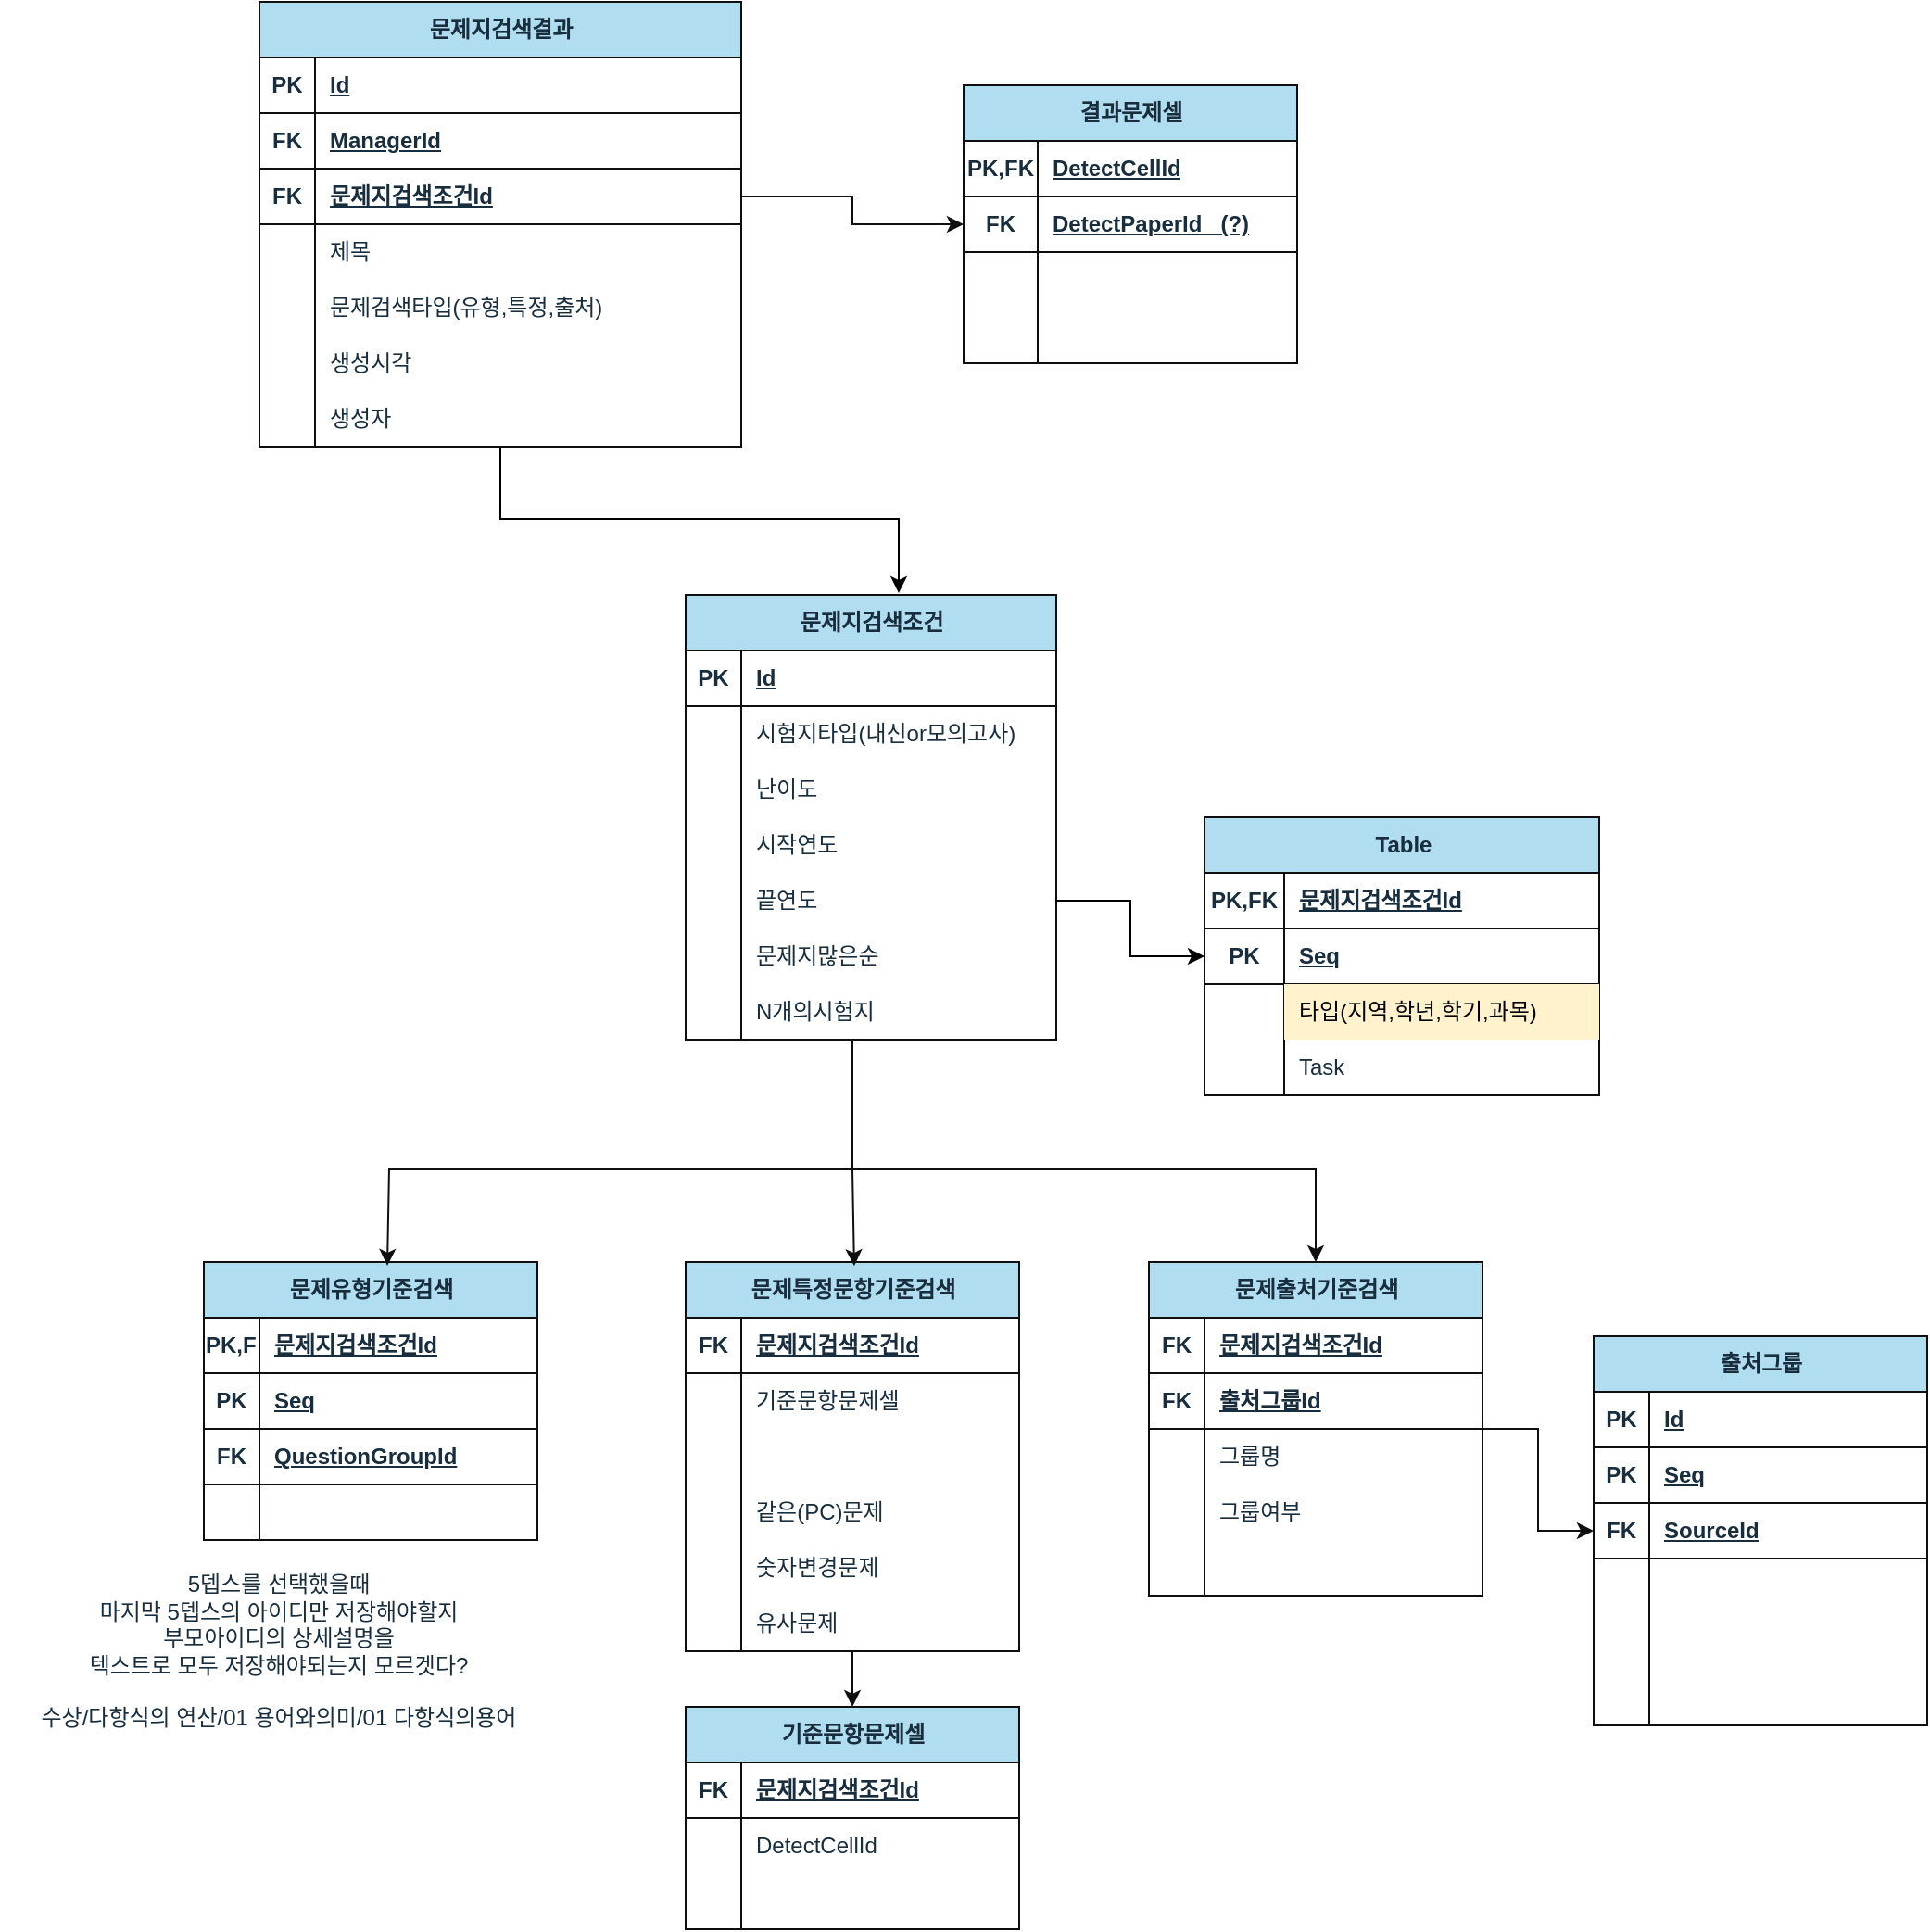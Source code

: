 <mxfile version="24.7.13">
  <diagram id="C5RBs43oDa-KdzZeNtuy" name="Page-1">
    <mxGraphModel dx="1881" dy="850" grid="1" gridSize="10" guides="1" tooltips="1" connect="1" arrows="1" fold="1" page="1" pageScale="1" pageWidth="827" pageHeight="1169" math="0" shadow="0">
      <root>
        <mxCell id="WIyWlLk6GJQsqaUBKTNV-0" />
        <mxCell id="WIyWlLk6GJQsqaUBKTNV-1" parent="WIyWlLk6GJQsqaUBKTNV-0" />
        <mxCell id="vLPk0vdQ467cHO7tX7cO-0" value="결과문제셀" style="shape=table;startSize=30;container=1;collapsible=1;childLayout=tableLayout;fixedRows=1;rowLines=0;fontStyle=1;align=center;resizeLast=1;html=1;hachureGap=4;fontFamily=Helvetica;swimlaneLine=1;labelBackgroundColor=none;fillColor=#B1DDF0;strokeColor=#100f0f;fontColor=#182E3E;rounded=0;" parent="WIyWlLk6GJQsqaUBKTNV-1" vertex="1">
          <mxGeometry x="510" y="125" width="180" height="150" as="geometry" />
        </mxCell>
        <mxCell id="vLPk0vdQ467cHO7tX7cO-1" value="" style="shape=tableRow;horizontal=0;startSize=0;swimlaneHead=0;swimlaneBody=0;fillColor=none;collapsible=0;dropTarget=0;points=[[0,0.5],[1,0.5]];portConstraint=eastwest;top=0;left=0;right=0;bottom=1;hachureGap=4;fontFamily=Helvetica;labelBackgroundColor=none;strokeColor=#100f0f;fontColor=#182E3E;rounded=0;" parent="vLPk0vdQ467cHO7tX7cO-0" vertex="1">
          <mxGeometry y="30" width="180" height="30" as="geometry" />
        </mxCell>
        <mxCell id="vLPk0vdQ467cHO7tX7cO-2" value="PK,FK" style="shape=partialRectangle;connectable=0;fillColor=none;top=0;left=0;bottom=0;right=0;fontStyle=1;overflow=hidden;whiteSpace=wrap;html=1;hachureGap=4;fontFamily=Helvetica;labelBackgroundColor=none;strokeColor=#100f0f;fontColor=#182E3E;rounded=0;" parent="vLPk0vdQ467cHO7tX7cO-1" vertex="1">
          <mxGeometry width="40" height="30" as="geometry">
            <mxRectangle width="40" height="30" as="alternateBounds" />
          </mxGeometry>
        </mxCell>
        <mxCell id="vLPk0vdQ467cHO7tX7cO-3" value="DetectCellId" style="shape=partialRectangle;connectable=0;fillColor=none;top=0;left=0;bottom=0;right=0;align=left;spacingLeft=6;fontStyle=5;overflow=hidden;whiteSpace=wrap;html=1;hachureGap=4;fontFamily=Helvetica;labelBackgroundColor=none;strokeColor=#100f0f;fontColor=#182E3E;rounded=0;" parent="vLPk0vdQ467cHO7tX7cO-1" vertex="1">
          <mxGeometry x="40" width="140" height="30" as="geometry">
            <mxRectangle width="140" height="30" as="alternateBounds" />
          </mxGeometry>
        </mxCell>
        <mxCell id="vLPk0vdQ467cHO7tX7cO-208" value="" style="shape=tableRow;horizontal=0;startSize=0;swimlaneHead=0;swimlaneBody=0;fillColor=none;collapsible=0;dropTarget=0;points=[[0,0.5],[1,0.5]];portConstraint=eastwest;top=0;left=0;right=0;bottom=1;hachureGap=4;fontFamily=Helvetica;labelBackgroundColor=none;strokeColor=#100f0f;fontColor=#182E3E;rounded=0;" parent="vLPk0vdQ467cHO7tX7cO-0" vertex="1">
          <mxGeometry y="60" width="180" height="30" as="geometry" />
        </mxCell>
        <mxCell id="vLPk0vdQ467cHO7tX7cO-209" value="FK" style="shape=partialRectangle;connectable=0;fillColor=none;top=0;left=0;bottom=0;right=0;fontStyle=1;overflow=hidden;whiteSpace=wrap;html=1;hachureGap=4;fontFamily=Helvetica;labelBackgroundColor=none;strokeColor=#100f0f;fontColor=#182E3E;rounded=0;" parent="vLPk0vdQ467cHO7tX7cO-208" vertex="1">
          <mxGeometry width="40" height="30" as="geometry">
            <mxRectangle width="40" height="30" as="alternateBounds" />
          </mxGeometry>
        </mxCell>
        <mxCell id="vLPk0vdQ467cHO7tX7cO-210" value="DetectPaperId&amp;nbsp; &amp;nbsp;(?)" style="shape=partialRectangle;connectable=0;fillColor=none;top=0;left=0;bottom=0;right=0;align=left;spacingLeft=6;fontStyle=5;overflow=hidden;whiteSpace=wrap;html=1;hachureGap=4;fontFamily=Helvetica;labelBackgroundColor=none;strokeColor=#100f0f;fontColor=#182E3E;rounded=0;" parent="vLPk0vdQ467cHO7tX7cO-208" vertex="1">
          <mxGeometry x="40" width="140" height="30" as="geometry">
            <mxRectangle width="140" height="30" as="alternateBounds" />
          </mxGeometry>
        </mxCell>
        <mxCell id="vLPk0vdQ467cHO7tX7cO-4" value="" style="shape=tableRow;horizontal=0;startSize=0;swimlaneHead=0;swimlaneBody=0;fillColor=none;collapsible=0;dropTarget=0;points=[[0,0.5],[1,0.5]];portConstraint=eastwest;top=0;left=0;right=0;bottom=0;hachureGap=4;fontFamily=Helvetica;labelBackgroundColor=none;strokeColor=#100f0f;fontColor=#182E3E;rounded=0;" parent="vLPk0vdQ467cHO7tX7cO-0" vertex="1">
          <mxGeometry y="90" width="180" height="30" as="geometry" />
        </mxCell>
        <mxCell id="vLPk0vdQ467cHO7tX7cO-5" value="" style="shape=partialRectangle;connectable=0;fillColor=none;top=0;left=0;bottom=0;right=0;editable=1;overflow=hidden;whiteSpace=wrap;html=1;hachureGap=4;fontFamily=Helvetica;labelBackgroundColor=none;strokeColor=#100f0f;fontColor=#182E3E;rounded=0;" parent="vLPk0vdQ467cHO7tX7cO-4" vertex="1">
          <mxGeometry width="40" height="30" as="geometry">
            <mxRectangle width="40" height="30" as="alternateBounds" />
          </mxGeometry>
        </mxCell>
        <mxCell id="vLPk0vdQ467cHO7tX7cO-6" value="" style="shape=partialRectangle;connectable=0;fillColor=none;top=0;left=0;bottom=0;right=0;align=left;spacingLeft=6;overflow=hidden;whiteSpace=wrap;html=1;hachureGap=4;fontFamily=Helvetica;labelBackgroundColor=none;strokeColor=#100f0f;fontColor=#182E3E;rounded=0;" parent="vLPk0vdQ467cHO7tX7cO-4" vertex="1">
          <mxGeometry x="40" width="140" height="30" as="geometry">
            <mxRectangle width="140" height="30" as="alternateBounds" />
          </mxGeometry>
        </mxCell>
        <mxCell id="vLPk0vdQ467cHO7tX7cO-10" value="" style="shape=tableRow;horizontal=0;startSize=0;swimlaneHead=0;swimlaneBody=0;fillColor=none;collapsible=0;dropTarget=0;points=[[0,0.5],[1,0.5]];portConstraint=eastwest;top=0;left=0;right=0;bottom=0;hachureGap=4;fontFamily=Helvetica;labelBackgroundColor=none;strokeColor=#100f0f;fontColor=#182E3E;rounded=0;" parent="vLPk0vdQ467cHO7tX7cO-0" vertex="1">
          <mxGeometry y="120" width="180" height="30" as="geometry" />
        </mxCell>
        <mxCell id="vLPk0vdQ467cHO7tX7cO-11" value="" style="shape=partialRectangle;connectable=0;fillColor=none;top=0;left=0;bottom=0;right=0;editable=1;overflow=hidden;whiteSpace=wrap;html=1;hachureGap=4;fontFamily=Helvetica;labelBackgroundColor=none;strokeColor=#100f0f;fontColor=#182E3E;rounded=0;" parent="vLPk0vdQ467cHO7tX7cO-10" vertex="1">
          <mxGeometry width="40" height="30" as="geometry">
            <mxRectangle width="40" height="30" as="alternateBounds" />
          </mxGeometry>
        </mxCell>
        <mxCell id="vLPk0vdQ467cHO7tX7cO-12" value="" style="shape=partialRectangle;connectable=0;fillColor=none;top=0;left=0;bottom=0;right=0;align=left;spacingLeft=6;overflow=hidden;whiteSpace=wrap;html=1;hachureGap=4;fontFamily=Helvetica;labelBackgroundColor=none;strokeColor=#100f0f;fontColor=#182E3E;rounded=0;" parent="vLPk0vdQ467cHO7tX7cO-10" vertex="1">
          <mxGeometry x="40" width="140" height="30" as="geometry">
            <mxRectangle width="140" height="30" as="alternateBounds" />
          </mxGeometry>
        </mxCell>
        <mxCell id="vLPk0vdQ467cHO7tX7cO-195" value="" style="edgeStyle=orthogonalEdgeStyle;rounded=0;hachureGap=4;orthogonalLoop=1;jettySize=auto;html=1;fontFamily=Architects Daughter;fontSource=https%3A%2F%2Ffonts.googleapis.com%2Fcss%3Ffamily%3DArchitects%2BDaughter;labelBackgroundColor=none;strokeColor=#100f0f;fontColor=default;" parent="WIyWlLk6GJQsqaUBKTNV-1" source="vLPk0vdQ467cHO7tX7cO-26" target="vLPk0vdQ467cHO7tX7cO-182" edge="1">
          <mxGeometry relative="1" as="geometry" />
        </mxCell>
        <mxCell id="vLPk0vdQ467cHO7tX7cO-26" value="문제출처기준검색" style="shape=table;startSize=30;container=1;collapsible=1;childLayout=tableLayout;fixedRows=1;rowLines=0;fontStyle=1;align=center;resizeLast=1;html=1;hachureGap=4;fontFamily=Helvetica;swimlaneLine=1;labelBackgroundColor=none;fillColor=#B1DDF0;strokeColor=#100f0f;fontColor=#182E3E;rounded=0;" parent="WIyWlLk6GJQsqaUBKTNV-1" vertex="1">
          <mxGeometry x="610" y="760" width="180" height="180" as="geometry" />
        </mxCell>
        <mxCell id="vLPk0vdQ467cHO7tX7cO-196" value="" style="shape=tableRow;horizontal=0;startSize=0;swimlaneHead=0;swimlaneBody=0;fillColor=none;collapsible=0;dropTarget=0;points=[[0,0.5],[1,0.5]];portConstraint=eastwest;top=0;left=0;right=0;bottom=1;hachureGap=4;fontFamily=Helvetica;labelBackgroundColor=none;strokeColor=#100f0f;fontColor=#182E3E;rounded=0;" parent="vLPk0vdQ467cHO7tX7cO-26" vertex="1">
          <mxGeometry y="30" width="180" height="30" as="geometry" />
        </mxCell>
        <mxCell id="vLPk0vdQ467cHO7tX7cO-197" value="FK" style="shape=partialRectangle;connectable=0;fillColor=none;top=0;left=0;bottom=0;right=0;fontStyle=1;overflow=hidden;whiteSpace=wrap;html=1;hachureGap=4;fontFamily=Helvetica;labelBackgroundColor=none;strokeColor=#100f0f;fontColor=#182E3E;rounded=0;" parent="vLPk0vdQ467cHO7tX7cO-196" vertex="1">
          <mxGeometry width="30" height="30" as="geometry">
            <mxRectangle width="30" height="30" as="alternateBounds" />
          </mxGeometry>
        </mxCell>
        <mxCell id="vLPk0vdQ467cHO7tX7cO-198" value="문제지검색조건Id" style="shape=partialRectangle;connectable=0;fillColor=none;top=0;left=0;bottom=0;right=0;align=left;spacingLeft=6;fontStyle=5;overflow=hidden;whiteSpace=wrap;html=1;hachureGap=4;fontFamily=Helvetica;labelBackgroundColor=none;strokeColor=#100f0f;fontColor=#182E3E;rounded=0;" parent="vLPk0vdQ467cHO7tX7cO-196" vertex="1">
          <mxGeometry x="30" width="150" height="30" as="geometry">
            <mxRectangle width="150" height="30" as="alternateBounds" />
          </mxGeometry>
        </mxCell>
        <mxCell id="vLPk0vdQ467cHO7tX7cO-27" value="" style="shape=tableRow;horizontal=0;startSize=0;swimlaneHead=0;swimlaneBody=0;fillColor=none;collapsible=0;dropTarget=0;points=[[0,0.5],[1,0.5]];portConstraint=eastwest;top=0;left=0;right=0;bottom=1;hachureGap=4;fontFamily=Helvetica;labelBackgroundColor=none;strokeColor=#100f0f;fontColor=#182E3E;rounded=0;" parent="vLPk0vdQ467cHO7tX7cO-26" vertex="1">
          <mxGeometry y="60" width="180" height="30" as="geometry" />
        </mxCell>
        <mxCell id="vLPk0vdQ467cHO7tX7cO-28" value="FK" style="shape=partialRectangle;connectable=0;fillColor=none;top=0;left=0;bottom=0;right=0;fontStyle=1;overflow=hidden;whiteSpace=wrap;html=1;hachureGap=4;fontFamily=Helvetica;labelBackgroundColor=none;strokeColor=#100f0f;fontColor=#182E3E;rounded=0;" parent="vLPk0vdQ467cHO7tX7cO-27" vertex="1">
          <mxGeometry width="30" height="30" as="geometry">
            <mxRectangle width="30" height="30" as="alternateBounds" />
          </mxGeometry>
        </mxCell>
        <mxCell id="vLPk0vdQ467cHO7tX7cO-29" value="출처그룹Id" style="shape=partialRectangle;connectable=0;fillColor=none;top=0;left=0;bottom=0;right=0;align=left;spacingLeft=6;fontStyle=5;overflow=hidden;whiteSpace=wrap;html=1;hachureGap=4;fontFamily=Helvetica;labelBackgroundColor=none;strokeColor=#100f0f;fontColor=#182E3E;rounded=0;" parent="vLPk0vdQ467cHO7tX7cO-27" vertex="1">
          <mxGeometry x="30" width="150" height="30" as="geometry">
            <mxRectangle width="150" height="30" as="alternateBounds" />
          </mxGeometry>
        </mxCell>
        <mxCell id="vLPk0vdQ467cHO7tX7cO-30" value="" style="shape=tableRow;horizontal=0;startSize=0;swimlaneHead=0;swimlaneBody=0;fillColor=none;collapsible=0;dropTarget=0;points=[[0,0.5],[1,0.5]];portConstraint=eastwest;top=0;left=0;right=0;bottom=0;hachureGap=4;fontFamily=Helvetica;labelBackgroundColor=none;strokeColor=#100f0f;fontColor=#182E3E;rounded=0;" parent="vLPk0vdQ467cHO7tX7cO-26" vertex="1">
          <mxGeometry y="90" width="180" height="30" as="geometry" />
        </mxCell>
        <mxCell id="vLPk0vdQ467cHO7tX7cO-31" value="" style="shape=partialRectangle;connectable=0;fillColor=none;top=0;left=0;bottom=0;right=0;editable=1;overflow=hidden;whiteSpace=wrap;html=1;hachureGap=4;fontFamily=Helvetica;labelBackgroundColor=none;strokeColor=#100f0f;fontColor=#182E3E;rounded=0;" parent="vLPk0vdQ467cHO7tX7cO-30" vertex="1">
          <mxGeometry width="30" height="30" as="geometry">
            <mxRectangle width="30" height="30" as="alternateBounds" />
          </mxGeometry>
        </mxCell>
        <mxCell id="vLPk0vdQ467cHO7tX7cO-32" value="그룹명" style="shape=partialRectangle;connectable=0;fillColor=none;top=0;left=0;bottom=0;right=0;align=left;spacingLeft=6;overflow=hidden;whiteSpace=wrap;html=1;hachureGap=4;fontFamily=Helvetica;labelBackgroundColor=none;strokeColor=#100f0f;fontColor=#182E3E;rounded=0;" parent="vLPk0vdQ467cHO7tX7cO-30" vertex="1">
          <mxGeometry x="30" width="150" height="30" as="geometry">
            <mxRectangle width="150" height="30" as="alternateBounds" />
          </mxGeometry>
        </mxCell>
        <mxCell id="vLPk0vdQ467cHO7tX7cO-33" value="" style="shape=tableRow;horizontal=0;startSize=0;swimlaneHead=0;swimlaneBody=0;fillColor=none;collapsible=0;dropTarget=0;points=[[0,0.5],[1,0.5]];portConstraint=eastwest;top=0;left=0;right=0;bottom=0;hachureGap=4;fontFamily=Helvetica;labelBackgroundColor=none;strokeColor=#100f0f;fontColor=#182E3E;rounded=0;" parent="vLPk0vdQ467cHO7tX7cO-26" vertex="1">
          <mxGeometry y="120" width="180" height="30" as="geometry" />
        </mxCell>
        <mxCell id="vLPk0vdQ467cHO7tX7cO-34" value="" style="shape=partialRectangle;connectable=0;fillColor=none;top=0;left=0;bottom=0;right=0;editable=1;overflow=hidden;whiteSpace=wrap;html=1;hachureGap=4;fontFamily=Helvetica;labelBackgroundColor=none;strokeColor=#100f0f;fontColor=#182E3E;rounded=0;" parent="vLPk0vdQ467cHO7tX7cO-33" vertex="1">
          <mxGeometry width="30" height="30" as="geometry">
            <mxRectangle width="30" height="30" as="alternateBounds" />
          </mxGeometry>
        </mxCell>
        <mxCell id="vLPk0vdQ467cHO7tX7cO-35" value="그룹여부" style="shape=partialRectangle;connectable=0;fillColor=none;top=0;left=0;bottom=0;right=0;align=left;spacingLeft=6;overflow=hidden;whiteSpace=wrap;html=1;hachureGap=4;fontFamily=Helvetica;labelBackgroundColor=none;strokeColor=#100f0f;fontColor=#182E3E;rounded=0;" parent="vLPk0vdQ467cHO7tX7cO-33" vertex="1">
          <mxGeometry x="30" width="150" height="30" as="geometry">
            <mxRectangle width="150" height="30" as="alternateBounds" />
          </mxGeometry>
        </mxCell>
        <mxCell id="vLPk0vdQ467cHO7tX7cO-36" value="" style="shape=tableRow;horizontal=0;startSize=0;swimlaneHead=0;swimlaneBody=0;fillColor=none;collapsible=0;dropTarget=0;points=[[0,0.5],[1,0.5]];portConstraint=eastwest;top=0;left=0;right=0;bottom=0;hachureGap=4;fontFamily=Helvetica;labelBackgroundColor=none;strokeColor=#100f0f;fontColor=#182E3E;rounded=0;" parent="vLPk0vdQ467cHO7tX7cO-26" vertex="1">
          <mxGeometry y="150" width="180" height="30" as="geometry" />
        </mxCell>
        <mxCell id="vLPk0vdQ467cHO7tX7cO-37" value="" style="shape=partialRectangle;connectable=0;fillColor=none;top=0;left=0;bottom=0;right=0;editable=1;overflow=hidden;whiteSpace=wrap;html=1;hachureGap=4;fontFamily=Helvetica;labelBackgroundColor=none;strokeColor=#100f0f;fontColor=#182E3E;rounded=0;" parent="vLPk0vdQ467cHO7tX7cO-36" vertex="1">
          <mxGeometry width="30" height="30" as="geometry">
            <mxRectangle width="30" height="30" as="alternateBounds" />
          </mxGeometry>
        </mxCell>
        <mxCell id="vLPk0vdQ467cHO7tX7cO-38" value="" style="shape=partialRectangle;connectable=0;fillColor=none;top=0;left=0;bottom=0;right=0;align=left;spacingLeft=6;overflow=hidden;whiteSpace=wrap;html=1;hachureGap=4;fontFamily=Helvetica;labelBackgroundColor=none;strokeColor=#100f0f;fontColor=#182E3E;rounded=0;" parent="vLPk0vdQ467cHO7tX7cO-36" vertex="1">
          <mxGeometry x="30" width="150" height="30" as="geometry">
            <mxRectangle width="150" height="30" as="alternateBounds" />
          </mxGeometry>
        </mxCell>
        <mxCell id="vLPk0vdQ467cHO7tX7cO-178" value="" style="edgeStyle=orthogonalEdgeStyle;rounded=0;hachureGap=4;orthogonalLoop=1;jettySize=auto;html=1;fontFamily=Architects Daughter;fontSource=https%3A%2F%2Ffonts.googleapis.com%2Fcss%3Ffamily%3DArchitects%2BDaughter;labelBackgroundColor=none;strokeColor=#100f0f;fontColor=default;" parent="WIyWlLk6GJQsqaUBKTNV-1" source="vLPk0vdQ467cHO7tX7cO-39" target="vLPk0vdQ467cHO7tX7cO-159" edge="1">
          <mxGeometry relative="1" as="geometry" />
        </mxCell>
        <mxCell id="vLPk0vdQ467cHO7tX7cO-39" value="문제특정문항기준검색" style="shape=table;startSize=30;container=1;collapsible=1;childLayout=tableLayout;fixedRows=1;rowLines=0;fontStyle=1;align=center;resizeLast=1;html=1;hachureGap=4;fontFamily=Helvetica;swimlaneLine=1;labelBackgroundColor=none;fillColor=#B1DDF0;strokeColor=#100f0f;fontColor=#182E3E;rounded=0;" parent="WIyWlLk6GJQsqaUBKTNV-1" vertex="1">
          <mxGeometry x="360" y="760" width="180" height="210" as="geometry" />
        </mxCell>
        <mxCell id="vLPk0vdQ467cHO7tX7cO-40" value="" style="shape=tableRow;horizontal=0;startSize=0;swimlaneHead=0;swimlaneBody=0;fillColor=none;collapsible=0;dropTarget=0;points=[[0,0.5],[1,0.5]];portConstraint=eastwest;top=0;left=0;right=0;bottom=1;hachureGap=4;fontFamily=Helvetica;labelBackgroundColor=none;strokeColor=#100f0f;fontColor=#182E3E;rounded=0;" parent="vLPk0vdQ467cHO7tX7cO-39" vertex="1">
          <mxGeometry y="30" width="180" height="30" as="geometry" />
        </mxCell>
        <mxCell id="vLPk0vdQ467cHO7tX7cO-41" value="FK" style="shape=partialRectangle;connectable=0;fillColor=none;top=0;left=0;bottom=0;right=0;fontStyle=1;overflow=hidden;whiteSpace=wrap;html=1;hachureGap=4;fontFamily=Helvetica;labelBackgroundColor=none;strokeColor=#100f0f;fontColor=#182E3E;rounded=0;" parent="vLPk0vdQ467cHO7tX7cO-40" vertex="1">
          <mxGeometry width="30" height="30" as="geometry">
            <mxRectangle width="30" height="30" as="alternateBounds" />
          </mxGeometry>
        </mxCell>
        <mxCell id="vLPk0vdQ467cHO7tX7cO-42" value="문제지검색조건Id" style="shape=partialRectangle;connectable=0;fillColor=none;top=0;left=0;bottom=0;right=0;align=left;spacingLeft=6;fontStyle=5;overflow=hidden;whiteSpace=wrap;html=1;hachureGap=4;fontFamily=Helvetica;labelBackgroundColor=none;strokeColor=#100f0f;fontColor=#182E3E;rounded=0;" parent="vLPk0vdQ467cHO7tX7cO-40" vertex="1">
          <mxGeometry x="30" width="150" height="30" as="geometry">
            <mxRectangle width="150" height="30" as="alternateBounds" />
          </mxGeometry>
        </mxCell>
        <mxCell id="vLPk0vdQ467cHO7tX7cO-43" value="" style="shape=tableRow;horizontal=0;startSize=0;swimlaneHead=0;swimlaneBody=0;fillColor=none;collapsible=0;dropTarget=0;points=[[0,0.5],[1,0.5]];portConstraint=eastwest;top=0;left=0;right=0;bottom=0;hachureGap=4;fontFamily=Helvetica;labelBackgroundColor=none;strokeColor=#100f0f;fontColor=#182E3E;rounded=0;" parent="vLPk0vdQ467cHO7tX7cO-39" vertex="1">
          <mxGeometry y="60" width="180" height="30" as="geometry" />
        </mxCell>
        <mxCell id="vLPk0vdQ467cHO7tX7cO-44" value="" style="shape=partialRectangle;connectable=0;fillColor=none;top=0;left=0;bottom=0;right=0;editable=1;overflow=hidden;whiteSpace=wrap;html=1;hachureGap=4;fontFamily=Helvetica;labelBackgroundColor=none;strokeColor=#100f0f;fontColor=#182E3E;rounded=0;" parent="vLPk0vdQ467cHO7tX7cO-43" vertex="1">
          <mxGeometry width="30" height="30" as="geometry">
            <mxRectangle width="30" height="30" as="alternateBounds" />
          </mxGeometry>
        </mxCell>
        <mxCell id="vLPk0vdQ467cHO7tX7cO-45" value="기준문항문제셀" style="shape=partialRectangle;connectable=0;fillColor=none;top=0;left=0;bottom=0;right=0;align=left;spacingLeft=6;overflow=hidden;whiteSpace=wrap;html=1;hachureGap=4;fontFamily=Helvetica;labelBackgroundColor=none;strokeColor=#100f0f;fontColor=#182E3E;rounded=0;" parent="vLPk0vdQ467cHO7tX7cO-43" vertex="1">
          <mxGeometry x="30" width="150" height="30" as="geometry">
            <mxRectangle width="150" height="30" as="alternateBounds" />
          </mxGeometry>
        </mxCell>
        <mxCell id="vLPk0vdQ467cHO7tX7cO-46" value="" style="shape=tableRow;horizontal=0;startSize=0;swimlaneHead=0;swimlaneBody=0;fillColor=none;collapsible=0;dropTarget=0;points=[[0,0.5],[1,0.5]];portConstraint=eastwest;top=0;left=0;right=0;bottom=0;hachureGap=4;fontFamily=Helvetica;labelBackgroundColor=none;strokeColor=#100f0f;fontColor=#182E3E;rounded=0;" parent="vLPk0vdQ467cHO7tX7cO-39" vertex="1">
          <mxGeometry y="90" width="180" height="30" as="geometry" />
        </mxCell>
        <mxCell id="vLPk0vdQ467cHO7tX7cO-47" value="" style="shape=partialRectangle;connectable=0;fillColor=none;top=0;left=0;bottom=0;right=0;editable=1;overflow=hidden;whiteSpace=wrap;html=1;hachureGap=4;fontFamily=Helvetica;labelBackgroundColor=none;strokeColor=#100f0f;fontColor=#182E3E;rounded=0;" parent="vLPk0vdQ467cHO7tX7cO-46" vertex="1">
          <mxGeometry width="30" height="30" as="geometry">
            <mxRectangle width="30" height="30" as="alternateBounds" />
          </mxGeometry>
        </mxCell>
        <mxCell id="vLPk0vdQ467cHO7tX7cO-48" value="" style="shape=partialRectangle;connectable=0;fillColor=none;top=0;left=0;bottom=0;right=0;align=left;spacingLeft=6;overflow=hidden;whiteSpace=wrap;html=1;hachureGap=4;fontFamily=Helvetica;labelBackgroundColor=none;strokeColor=#100f0f;fontColor=#182E3E;rounded=0;" parent="vLPk0vdQ467cHO7tX7cO-46" vertex="1">
          <mxGeometry x="30" width="150" height="30" as="geometry">
            <mxRectangle width="150" height="30" as="alternateBounds" />
          </mxGeometry>
        </mxCell>
        <mxCell id="vLPk0vdQ467cHO7tX7cO-49" value="" style="shape=tableRow;horizontal=0;startSize=0;swimlaneHead=0;swimlaneBody=0;fillColor=none;collapsible=0;dropTarget=0;points=[[0,0.5],[1,0.5]];portConstraint=eastwest;top=0;left=0;right=0;bottom=0;hachureGap=4;fontFamily=Helvetica;labelBackgroundColor=none;strokeColor=#100f0f;fontColor=#182E3E;rounded=0;" parent="vLPk0vdQ467cHO7tX7cO-39" vertex="1">
          <mxGeometry y="120" width="180" height="30" as="geometry" />
        </mxCell>
        <mxCell id="vLPk0vdQ467cHO7tX7cO-50" value="" style="shape=partialRectangle;connectable=0;fillColor=none;top=0;left=0;bottom=0;right=0;editable=1;overflow=hidden;whiteSpace=wrap;html=1;hachureGap=4;fontFamily=Helvetica;labelBackgroundColor=none;strokeColor=#100f0f;fontColor=#182E3E;rounded=0;" parent="vLPk0vdQ467cHO7tX7cO-49" vertex="1">
          <mxGeometry width="30" height="30" as="geometry">
            <mxRectangle width="30" height="30" as="alternateBounds" />
          </mxGeometry>
        </mxCell>
        <mxCell id="vLPk0vdQ467cHO7tX7cO-51" value="같은(PC)문제" style="shape=partialRectangle;connectable=0;fillColor=none;top=0;left=0;bottom=0;right=0;align=left;spacingLeft=6;overflow=hidden;whiteSpace=wrap;html=1;hachureGap=4;fontFamily=Helvetica;labelBackgroundColor=none;strokeColor=#100f0f;fontColor=#182E3E;rounded=0;" parent="vLPk0vdQ467cHO7tX7cO-49" vertex="1">
          <mxGeometry x="30" width="150" height="30" as="geometry">
            <mxRectangle width="150" height="30" as="alternateBounds" />
          </mxGeometry>
        </mxCell>
        <mxCell id="vLPk0vdQ467cHO7tX7cO-126" value="" style="shape=tableRow;horizontal=0;startSize=0;swimlaneHead=0;swimlaneBody=0;fillColor=none;collapsible=0;dropTarget=0;points=[[0,0.5],[1,0.5]];portConstraint=eastwest;top=0;left=0;right=0;bottom=0;hachureGap=4;fontFamily=Helvetica;labelBackgroundColor=none;strokeColor=#100f0f;fontColor=#182E3E;rounded=0;" parent="vLPk0vdQ467cHO7tX7cO-39" vertex="1">
          <mxGeometry y="150" width="180" height="30" as="geometry" />
        </mxCell>
        <mxCell id="vLPk0vdQ467cHO7tX7cO-127" value="" style="shape=partialRectangle;connectable=0;fillColor=none;top=0;left=0;bottom=0;right=0;editable=1;overflow=hidden;whiteSpace=wrap;html=1;hachureGap=4;fontFamily=Helvetica;labelBackgroundColor=none;strokeColor=#100f0f;fontColor=#182E3E;rounded=0;" parent="vLPk0vdQ467cHO7tX7cO-126" vertex="1">
          <mxGeometry width="30" height="30" as="geometry">
            <mxRectangle width="30" height="30" as="alternateBounds" />
          </mxGeometry>
        </mxCell>
        <mxCell id="vLPk0vdQ467cHO7tX7cO-128" value="숫자변경문제" style="shape=partialRectangle;connectable=0;fillColor=none;top=0;left=0;bottom=0;right=0;align=left;spacingLeft=6;overflow=hidden;whiteSpace=wrap;html=1;hachureGap=4;fontFamily=Helvetica;labelBackgroundColor=none;strokeColor=#100f0f;fontColor=#182E3E;rounded=0;" parent="vLPk0vdQ467cHO7tX7cO-126" vertex="1">
          <mxGeometry x="30" width="150" height="30" as="geometry">
            <mxRectangle width="150" height="30" as="alternateBounds" />
          </mxGeometry>
        </mxCell>
        <mxCell id="vLPk0vdQ467cHO7tX7cO-129" value="" style="shape=tableRow;horizontal=0;startSize=0;swimlaneHead=0;swimlaneBody=0;fillColor=none;collapsible=0;dropTarget=0;points=[[0,0.5],[1,0.5]];portConstraint=eastwest;top=0;left=0;right=0;bottom=0;hachureGap=4;fontFamily=Helvetica;labelBackgroundColor=none;strokeColor=#100f0f;fontColor=#182E3E;rounded=0;" parent="vLPk0vdQ467cHO7tX7cO-39" vertex="1">
          <mxGeometry y="180" width="180" height="30" as="geometry" />
        </mxCell>
        <mxCell id="vLPk0vdQ467cHO7tX7cO-130" value="" style="shape=partialRectangle;connectable=0;fillColor=none;top=0;left=0;bottom=0;right=0;editable=1;overflow=hidden;whiteSpace=wrap;html=1;hachureGap=4;fontFamily=Helvetica;labelBackgroundColor=none;strokeColor=#100f0f;fontColor=#182E3E;rounded=0;" parent="vLPk0vdQ467cHO7tX7cO-129" vertex="1">
          <mxGeometry width="30" height="30" as="geometry">
            <mxRectangle width="30" height="30" as="alternateBounds" />
          </mxGeometry>
        </mxCell>
        <mxCell id="vLPk0vdQ467cHO7tX7cO-131" value="유사문제" style="shape=partialRectangle;connectable=0;fillColor=none;top=0;left=0;bottom=0;right=0;align=left;spacingLeft=6;overflow=hidden;whiteSpace=wrap;html=1;hachureGap=4;fontFamily=Helvetica;labelBackgroundColor=none;strokeColor=#100f0f;fontColor=#182E3E;rounded=0;" parent="vLPk0vdQ467cHO7tX7cO-129" vertex="1">
          <mxGeometry x="30" width="150" height="30" as="geometry">
            <mxRectangle width="150" height="30" as="alternateBounds" />
          </mxGeometry>
        </mxCell>
        <mxCell id="9MJ9S5fco6zbVNsvGFVZ-3" style="edgeStyle=orthogonalEdgeStyle;orthogonalLoop=1;jettySize=auto;html=1;exitX=0.5;exitY=1.067;exitDx=0;exitDy=0;entryX=0.5;entryY=0;entryDx=0;entryDy=0;strokeColor=#000000;fontColor=#FFFFFF;rounded=0;curved=0;exitPerimeter=0;" edge="1" parent="WIyWlLk6GJQsqaUBKTNV-1">
          <mxGeometry relative="1" as="geometry">
            <mxPoint x="260" y="321.01" as="sourcePoint" />
            <mxPoint x="475" y="399" as="targetPoint" />
            <Array as="points">
              <mxPoint x="260" y="359" />
              <mxPoint x="475" y="359" />
            </Array>
          </mxGeometry>
        </mxCell>
        <mxCell id="vLPk0vdQ467cHO7tX7cO-52" value="문제지검색결과" style="shape=table;startSize=30;container=1;collapsible=1;childLayout=tableLayout;fixedRows=1;rowLines=0;fontStyle=1;align=center;resizeLast=1;html=1;hachureGap=4;fontFamily=Helvetica;swimlaneLine=1;labelBackgroundColor=none;fillColor=#B1DDF0;strokeColor=#100f0f;fontColor=#182E3E;rounded=0;" parent="WIyWlLk6GJQsqaUBKTNV-1" vertex="1">
          <mxGeometry x="130" y="80" width="260" height="240" as="geometry" />
        </mxCell>
        <mxCell id="vLPk0vdQ467cHO7tX7cO-53" value="" style="shape=tableRow;horizontal=0;startSize=0;swimlaneHead=0;swimlaneBody=0;fillColor=none;collapsible=0;dropTarget=0;points=[[0,0.5],[1,0.5]];portConstraint=eastwest;top=0;left=0;right=0;bottom=1;hachureGap=4;fontFamily=Helvetica;labelBackgroundColor=none;strokeColor=#100f0f;fontColor=#182E3E;rounded=0;" parent="vLPk0vdQ467cHO7tX7cO-52" vertex="1">
          <mxGeometry y="30" width="260" height="30" as="geometry" />
        </mxCell>
        <mxCell id="vLPk0vdQ467cHO7tX7cO-54" value="PK" style="shape=partialRectangle;connectable=0;fillColor=none;top=0;left=0;bottom=0;right=0;fontStyle=1;overflow=hidden;whiteSpace=wrap;html=1;hachureGap=4;fontFamily=Helvetica;labelBackgroundColor=none;strokeColor=#100f0f;fontColor=#182E3E;rounded=0;" parent="vLPk0vdQ467cHO7tX7cO-53" vertex="1">
          <mxGeometry width="30" height="30" as="geometry">
            <mxRectangle width="30" height="30" as="alternateBounds" />
          </mxGeometry>
        </mxCell>
        <mxCell id="vLPk0vdQ467cHO7tX7cO-55" value="Id" style="shape=partialRectangle;connectable=0;fillColor=none;top=0;left=0;bottom=0;right=0;align=left;spacingLeft=6;fontStyle=5;overflow=hidden;whiteSpace=wrap;html=1;hachureGap=4;fontFamily=Helvetica;labelBackgroundColor=none;strokeColor=#100f0f;fontColor=#182E3E;rounded=0;" parent="vLPk0vdQ467cHO7tX7cO-53" vertex="1">
          <mxGeometry x="30" width="230" height="30" as="geometry">
            <mxRectangle width="230" height="30" as="alternateBounds" />
          </mxGeometry>
        </mxCell>
        <mxCell id="vLPk0vdQ467cHO7tX7cO-205" value="" style="shape=tableRow;horizontal=0;startSize=0;swimlaneHead=0;swimlaneBody=0;fillColor=none;collapsible=0;dropTarget=0;points=[[0,0.5],[1,0.5]];portConstraint=eastwest;top=0;left=0;right=0;bottom=1;hachureGap=4;fontFamily=Helvetica;labelBackgroundColor=none;strokeColor=#100f0f;fontColor=#182E3E;rounded=0;" parent="vLPk0vdQ467cHO7tX7cO-52" vertex="1">
          <mxGeometry y="60" width="260" height="30" as="geometry" />
        </mxCell>
        <mxCell id="vLPk0vdQ467cHO7tX7cO-206" value="FK" style="shape=partialRectangle;connectable=0;fillColor=none;top=0;left=0;bottom=0;right=0;fontStyle=1;overflow=hidden;whiteSpace=wrap;html=1;hachureGap=4;fontFamily=Helvetica;labelBackgroundColor=none;strokeColor=#100f0f;fontColor=#182E3E;rounded=0;" parent="vLPk0vdQ467cHO7tX7cO-205" vertex="1">
          <mxGeometry width="30" height="30" as="geometry">
            <mxRectangle width="30" height="30" as="alternateBounds" />
          </mxGeometry>
        </mxCell>
        <mxCell id="vLPk0vdQ467cHO7tX7cO-207" value="ManagerId" style="shape=partialRectangle;connectable=0;fillColor=none;top=0;left=0;bottom=0;right=0;align=left;spacingLeft=6;fontStyle=5;overflow=hidden;whiteSpace=wrap;html=1;hachureGap=4;fontFamily=Helvetica;labelBackgroundColor=none;strokeColor=#100f0f;fontColor=#182E3E;rounded=0;" parent="vLPk0vdQ467cHO7tX7cO-205" vertex="1">
          <mxGeometry x="30" width="230" height="30" as="geometry">
            <mxRectangle width="230" height="30" as="alternateBounds" />
          </mxGeometry>
        </mxCell>
        <mxCell id="vLPk0vdQ467cHO7tX7cO-219" value="" style="shape=tableRow;horizontal=0;startSize=0;swimlaneHead=0;swimlaneBody=0;fillColor=none;collapsible=0;dropTarget=0;points=[[0,0.5],[1,0.5]];portConstraint=eastwest;top=0;left=0;right=0;bottom=1;hachureGap=4;fontFamily=Helvetica;labelBackgroundColor=none;strokeColor=#100f0f;fontColor=#182E3E;rounded=0;" parent="vLPk0vdQ467cHO7tX7cO-52" vertex="1">
          <mxGeometry y="90" width="260" height="30" as="geometry" />
        </mxCell>
        <mxCell id="vLPk0vdQ467cHO7tX7cO-220" value="FK" style="shape=partialRectangle;connectable=0;fillColor=none;top=0;left=0;bottom=0;right=0;fontStyle=1;overflow=hidden;whiteSpace=wrap;html=1;hachureGap=4;fontFamily=Helvetica;labelBackgroundColor=none;strokeColor=#100f0f;fontColor=#182E3E;rounded=0;" parent="vLPk0vdQ467cHO7tX7cO-219" vertex="1">
          <mxGeometry width="30" height="30" as="geometry">
            <mxRectangle width="30" height="30" as="alternateBounds" />
          </mxGeometry>
        </mxCell>
        <mxCell id="vLPk0vdQ467cHO7tX7cO-221" value="문제지검색조건Id" style="shape=partialRectangle;connectable=0;fillColor=none;top=0;left=0;bottom=0;right=0;align=left;spacingLeft=6;fontStyle=5;overflow=hidden;whiteSpace=wrap;html=1;hachureGap=4;fontFamily=Helvetica;labelBackgroundColor=none;strokeColor=#100f0f;fontColor=#182E3E;rounded=0;" parent="vLPk0vdQ467cHO7tX7cO-219" vertex="1">
          <mxGeometry x="30" width="230" height="30" as="geometry">
            <mxRectangle width="230" height="30" as="alternateBounds" />
          </mxGeometry>
        </mxCell>
        <mxCell id="vLPk0vdQ467cHO7tX7cO-56" value="" style="shape=tableRow;horizontal=0;startSize=0;swimlaneHead=0;swimlaneBody=0;fillColor=none;collapsible=0;dropTarget=0;points=[[0,0.5],[1,0.5]];portConstraint=eastwest;top=0;left=0;right=0;bottom=0;hachureGap=4;fontFamily=Helvetica;labelBackgroundColor=none;strokeColor=#100f0f;fontColor=#182E3E;rounded=0;" parent="vLPk0vdQ467cHO7tX7cO-52" vertex="1">
          <mxGeometry y="120" width="260" height="30" as="geometry" />
        </mxCell>
        <mxCell id="vLPk0vdQ467cHO7tX7cO-57" value="" style="shape=partialRectangle;connectable=0;fillColor=none;top=0;left=0;bottom=0;right=0;editable=1;overflow=hidden;whiteSpace=wrap;html=1;hachureGap=4;fontFamily=Helvetica;labelBackgroundColor=none;strokeColor=#100f0f;fontColor=#182E3E;rounded=0;" parent="vLPk0vdQ467cHO7tX7cO-56" vertex="1">
          <mxGeometry width="30" height="30" as="geometry">
            <mxRectangle width="30" height="30" as="alternateBounds" />
          </mxGeometry>
        </mxCell>
        <mxCell id="vLPk0vdQ467cHO7tX7cO-58" value="제목" style="shape=partialRectangle;connectable=0;fillColor=none;top=0;left=0;bottom=0;right=0;align=left;spacingLeft=6;overflow=hidden;whiteSpace=wrap;html=1;hachureGap=4;fontFamily=Helvetica;labelBackgroundColor=none;strokeColor=#100f0f;fontColor=#182E3E;rounded=0;" parent="vLPk0vdQ467cHO7tX7cO-56" vertex="1">
          <mxGeometry x="30" width="230" height="30" as="geometry">
            <mxRectangle width="230" height="30" as="alternateBounds" />
          </mxGeometry>
        </mxCell>
        <mxCell id="vLPk0vdQ467cHO7tX7cO-59" value="" style="shape=tableRow;horizontal=0;startSize=0;swimlaneHead=0;swimlaneBody=0;fillColor=none;collapsible=0;dropTarget=0;points=[[0,0.5],[1,0.5]];portConstraint=eastwest;top=0;left=0;right=0;bottom=0;hachureGap=4;fontFamily=Helvetica;labelBackgroundColor=none;strokeColor=#100f0f;fontColor=#182E3E;rounded=0;" parent="vLPk0vdQ467cHO7tX7cO-52" vertex="1">
          <mxGeometry y="150" width="260" height="30" as="geometry" />
        </mxCell>
        <mxCell id="vLPk0vdQ467cHO7tX7cO-60" value="" style="shape=partialRectangle;connectable=0;fillColor=none;top=0;left=0;bottom=0;right=0;editable=1;overflow=hidden;whiteSpace=wrap;html=1;hachureGap=4;fontFamily=Helvetica;labelBackgroundColor=none;strokeColor=#100f0f;fontColor=#182E3E;rounded=0;" parent="vLPk0vdQ467cHO7tX7cO-59" vertex="1">
          <mxGeometry width="30" height="30" as="geometry">
            <mxRectangle width="30" height="30" as="alternateBounds" />
          </mxGeometry>
        </mxCell>
        <mxCell id="vLPk0vdQ467cHO7tX7cO-61" value="문제검색타입(유형,특정,출처)" style="shape=partialRectangle;connectable=0;fillColor=none;top=0;left=0;bottom=0;right=0;align=left;spacingLeft=6;overflow=hidden;whiteSpace=wrap;html=1;hachureGap=4;fontFamily=Helvetica;labelBackgroundColor=none;strokeColor=#100f0f;fontColor=#182E3E;rounded=0;" parent="vLPk0vdQ467cHO7tX7cO-59" vertex="1">
          <mxGeometry x="30" width="230" height="30" as="geometry">
            <mxRectangle width="230" height="30" as="alternateBounds" />
          </mxGeometry>
        </mxCell>
        <mxCell id="vLPk0vdQ467cHO7tX7cO-62" value="" style="shape=tableRow;horizontal=0;startSize=0;swimlaneHead=0;swimlaneBody=0;fillColor=none;collapsible=0;dropTarget=0;points=[[0,0.5],[1,0.5]];portConstraint=eastwest;top=0;left=0;right=0;bottom=0;hachureGap=4;fontFamily=Helvetica;labelBackgroundColor=none;strokeColor=#100f0f;fontColor=#182E3E;rounded=0;" parent="vLPk0vdQ467cHO7tX7cO-52" vertex="1">
          <mxGeometry y="180" width="260" height="30" as="geometry" />
        </mxCell>
        <mxCell id="vLPk0vdQ467cHO7tX7cO-63" value="" style="shape=partialRectangle;connectable=0;fillColor=none;top=0;left=0;bottom=0;right=0;editable=1;overflow=hidden;whiteSpace=wrap;html=1;hachureGap=4;fontFamily=Helvetica;labelBackgroundColor=none;strokeColor=#100f0f;fontColor=#182E3E;rounded=0;" parent="vLPk0vdQ467cHO7tX7cO-62" vertex="1">
          <mxGeometry width="30" height="30" as="geometry">
            <mxRectangle width="30" height="30" as="alternateBounds" />
          </mxGeometry>
        </mxCell>
        <mxCell id="vLPk0vdQ467cHO7tX7cO-64" value="생성시각" style="shape=partialRectangle;connectable=0;fillColor=none;top=0;left=0;bottom=0;right=0;align=left;spacingLeft=6;overflow=hidden;whiteSpace=wrap;html=1;hachureGap=4;fontFamily=Helvetica;labelBackgroundColor=none;strokeColor=#100f0f;fontColor=#182E3E;rounded=0;" parent="vLPk0vdQ467cHO7tX7cO-62" vertex="1">
          <mxGeometry x="30" width="230" height="30" as="geometry">
            <mxRectangle width="230" height="30" as="alternateBounds" />
          </mxGeometry>
        </mxCell>
        <mxCell id="vLPk0vdQ467cHO7tX7cO-214" value="" style="shape=tableRow;horizontal=0;startSize=0;swimlaneHead=0;swimlaneBody=0;fillColor=none;collapsible=0;dropTarget=0;points=[[0,0.5],[1,0.5]];portConstraint=eastwest;top=0;left=0;right=0;bottom=0;hachureGap=4;fontFamily=Helvetica;labelBackgroundColor=none;strokeColor=#100f0f;fontColor=#182E3E;rounded=0;" parent="vLPk0vdQ467cHO7tX7cO-52" vertex="1">
          <mxGeometry y="210" width="260" height="30" as="geometry" />
        </mxCell>
        <mxCell id="vLPk0vdQ467cHO7tX7cO-215" value="" style="shape=partialRectangle;connectable=0;fillColor=none;top=0;left=0;bottom=0;right=0;editable=1;overflow=hidden;whiteSpace=wrap;html=1;hachureGap=4;fontFamily=Helvetica;labelBackgroundColor=none;strokeColor=#100f0f;fontColor=#182E3E;rounded=0;" parent="vLPk0vdQ467cHO7tX7cO-214" vertex="1">
          <mxGeometry width="30" height="30" as="geometry">
            <mxRectangle width="30" height="30" as="alternateBounds" />
          </mxGeometry>
        </mxCell>
        <mxCell id="vLPk0vdQ467cHO7tX7cO-216" value="생성자" style="shape=partialRectangle;connectable=0;fillColor=none;top=0;left=0;bottom=0;right=0;align=left;spacingLeft=6;overflow=hidden;whiteSpace=wrap;html=1;hachureGap=4;fontFamily=Helvetica;labelBackgroundColor=none;strokeColor=#100f0f;fontColor=#182E3E;rounded=0;" parent="vLPk0vdQ467cHO7tX7cO-214" vertex="1">
          <mxGeometry x="30" width="230" height="30" as="geometry">
            <mxRectangle width="230" height="30" as="alternateBounds" />
          </mxGeometry>
        </mxCell>
        <mxCell id="vLPk0vdQ467cHO7tX7cO-65" value="문제유형기준검색" style="shape=table;startSize=30;container=1;collapsible=1;childLayout=tableLayout;fixedRows=1;rowLines=0;fontStyle=1;align=center;resizeLast=1;html=1;hachureGap=4;fontFamily=Helvetica;swimlaneLine=1;labelBackgroundColor=none;fillColor=#B1DDF0;strokeColor=#100f0f;fontColor=#182E3E;rounded=0;" parent="WIyWlLk6GJQsqaUBKTNV-1" vertex="1">
          <mxGeometry x="100" y="760" width="180" height="150" as="geometry" />
        </mxCell>
        <mxCell id="9MJ9S5fco6zbVNsvGFVZ-134" value="" style="shape=tableRow;horizontal=0;startSize=0;swimlaneHead=0;swimlaneBody=0;fillColor=none;collapsible=0;dropTarget=0;points=[[0,0.5],[1,0.5]];portConstraint=eastwest;top=0;left=0;right=0;bottom=1;hachureGap=4;fontFamily=Helvetica;labelBackgroundColor=none;strokeColor=#100f0f;fontColor=#182E3E;rounded=0;" vertex="1" parent="vLPk0vdQ467cHO7tX7cO-65">
          <mxGeometry y="30" width="180" height="30" as="geometry" />
        </mxCell>
        <mxCell id="9MJ9S5fco6zbVNsvGFVZ-135" value="PK,FK" style="shape=partialRectangle;connectable=0;fillColor=none;top=0;left=0;bottom=0;right=0;fontStyle=1;overflow=hidden;whiteSpace=wrap;html=1;hachureGap=4;fontFamily=Helvetica;labelBackgroundColor=none;strokeColor=#100f0f;fontColor=#182E3E;rounded=0;" vertex="1" parent="9MJ9S5fco6zbVNsvGFVZ-134">
          <mxGeometry width="30" height="30" as="geometry">
            <mxRectangle width="30" height="30" as="alternateBounds" />
          </mxGeometry>
        </mxCell>
        <mxCell id="9MJ9S5fco6zbVNsvGFVZ-136" value="문제지검색조건Id" style="shape=partialRectangle;connectable=0;fillColor=none;top=0;left=0;bottom=0;right=0;align=left;spacingLeft=6;fontStyle=5;overflow=hidden;whiteSpace=wrap;html=1;hachureGap=4;fontFamily=Helvetica;labelBackgroundColor=none;strokeColor=#100f0f;fontColor=#182E3E;rounded=0;" vertex="1" parent="9MJ9S5fco6zbVNsvGFVZ-134">
          <mxGeometry x="30" width="150" height="30" as="geometry">
            <mxRectangle width="150" height="30" as="alternateBounds" />
          </mxGeometry>
        </mxCell>
        <mxCell id="9MJ9S5fco6zbVNsvGFVZ-137" value="" style="shape=tableRow;horizontal=0;startSize=0;swimlaneHead=0;swimlaneBody=0;fillColor=none;collapsible=0;dropTarget=0;points=[[0,0.5],[1,0.5]];portConstraint=eastwest;top=0;left=0;right=0;bottom=1;hachureGap=4;fontFamily=Helvetica;labelBackgroundColor=none;strokeColor=#100f0f;fontColor=#182E3E;rounded=0;" vertex="1" parent="vLPk0vdQ467cHO7tX7cO-65">
          <mxGeometry y="60" width="180" height="30" as="geometry" />
        </mxCell>
        <mxCell id="9MJ9S5fco6zbVNsvGFVZ-138" value="PK" style="shape=partialRectangle;connectable=0;fillColor=none;top=0;left=0;bottom=0;right=0;fontStyle=1;overflow=hidden;whiteSpace=wrap;html=1;hachureGap=4;fontFamily=Helvetica;labelBackgroundColor=none;strokeColor=#100f0f;fontColor=#182E3E;rounded=0;" vertex="1" parent="9MJ9S5fco6zbVNsvGFVZ-137">
          <mxGeometry width="30" height="30" as="geometry">
            <mxRectangle width="30" height="30" as="alternateBounds" />
          </mxGeometry>
        </mxCell>
        <mxCell id="9MJ9S5fco6zbVNsvGFVZ-139" value="Seq" style="shape=partialRectangle;connectable=0;fillColor=none;top=0;left=0;bottom=0;right=0;align=left;spacingLeft=6;fontStyle=5;overflow=hidden;whiteSpace=wrap;html=1;hachureGap=4;fontFamily=Helvetica;labelBackgroundColor=none;strokeColor=#100f0f;fontColor=#182E3E;rounded=0;" vertex="1" parent="9MJ9S5fco6zbVNsvGFVZ-137">
          <mxGeometry x="30" width="150" height="30" as="geometry">
            <mxRectangle width="150" height="30" as="alternateBounds" />
          </mxGeometry>
        </mxCell>
        <mxCell id="vLPk0vdQ467cHO7tX7cO-66" value="" style="shape=tableRow;horizontal=0;startSize=0;swimlaneHead=0;swimlaneBody=0;fillColor=none;collapsible=0;dropTarget=0;points=[[0,0.5],[1,0.5]];portConstraint=eastwest;top=0;left=0;right=0;bottom=1;hachureGap=4;fontFamily=Helvetica;labelBackgroundColor=none;strokeColor=#100f0f;fontColor=#182E3E;rounded=0;" parent="vLPk0vdQ467cHO7tX7cO-65" vertex="1">
          <mxGeometry y="90" width="180" height="30" as="geometry" />
        </mxCell>
        <mxCell id="vLPk0vdQ467cHO7tX7cO-67" value="FK" style="shape=partialRectangle;connectable=0;fillColor=none;top=0;left=0;bottom=0;right=0;fontStyle=1;overflow=hidden;whiteSpace=wrap;html=1;hachureGap=4;fontFamily=Helvetica;labelBackgroundColor=none;strokeColor=#100f0f;fontColor=#182E3E;rounded=0;" parent="vLPk0vdQ467cHO7tX7cO-66" vertex="1">
          <mxGeometry width="30" height="30" as="geometry">
            <mxRectangle width="30" height="30" as="alternateBounds" />
          </mxGeometry>
        </mxCell>
        <mxCell id="vLPk0vdQ467cHO7tX7cO-68" value="QuestionGroupId" style="shape=partialRectangle;connectable=0;fillColor=none;top=0;left=0;bottom=0;right=0;align=left;spacingLeft=6;fontStyle=5;overflow=hidden;whiteSpace=wrap;html=1;hachureGap=4;fontFamily=Helvetica;labelBackgroundColor=none;strokeColor=#100f0f;fontColor=#182E3E;rounded=0;" parent="vLPk0vdQ467cHO7tX7cO-66" vertex="1">
          <mxGeometry x="30" width="150" height="30" as="geometry">
            <mxRectangle width="150" height="30" as="alternateBounds" />
          </mxGeometry>
        </mxCell>
        <mxCell id="vLPk0vdQ467cHO7tX7cO-75" value="" style="shape=tableRow;horizontal=0;startSize=0;swimlaneHead=0;swimlaneBody=0;fillColor=none;collapsible=0;dropTarget=0;points=[[0,0.5],[1,0.5]];portConstraint=eastwest;top=0;left=0;right=0;bottom=0;hachureGap=4;fontFamily=Helvetica;labelBackgroundColor=none;strokeColor=#100f0f;fontColor=#182E3E;rounded=0;" parent="vLPk0vdQ467cHO7tX7cO-65" vertex="1">
          <mxGeometry y="120" width="180" height="30" as="geometry" />
        </mxCell>
        <mxCell id="vLPk0vdQ467cHO7tX7cO-76" value="" style="shape=partialRectangle;connectable=0;fillColor=none;top=0;left=0;bottom=0;right=0;editable=1;overflow=hidden;whiteSpace=wrap;html=1;hachureGap=4;fontFamily=Helvetica;labelBackgroundColor=none;strokeColor=#100f0f;fontColor=#182E3E;rounded=0;" parent="vLPk0vdQ467cHO7tX7cO-75" vertex="1">
          <mxGeometry width="30" height="30" as="geometry">
            <mxRectangle width="30" height="30" as="alternateBounds" />
          </mxGeometry>
        </mxCell>
        <mxCell id="vLPk0vdQ467cHO7tX7cO-77" value="" style="shape=partialRectangle;connectable=0;fillColor=none;top=0;left=0;bottom=0;right=0;align=left;spacingLeft=6;overflow=hidden;whiteSpace=wrap;html=1;hachureGap=4;fontFamily=Helvetica;labelBackgroundColor=none;strokeColor=#100f0f;fontColor=#182E3E;rounded=0;" parent="vLPk0vdQ467cHO7tX7cO-75" vertex="1">
          <mxGeometry x="30" width="150" height="30" as="geometry">
            <mxRectangle width="150" height="30" as="alternateBounds" />
          </mxGeometry>
        </mxCell>
        <mxCell id="vLPk0vdQ467cHO7tX7cO-78" value="문제지검색조건" style="shape=table;startSize=30;container=1;collapsible=1;childLayout=tableLayout;fixedRows=1;rowLines=0;fontStyle=1;align=center;resizeLast=1;html=1;hachureGap=4;fontFamily=Helvetica;swimlaneLine=1;labelBackgroundColor=none;fillColor=#B1DDF0;strokeColor=#100f0f;fontColor=#182E3E;rounded=0;shadow=0;" parent="WIyWlLk6GJQsqaUBKTNV-1" vertex="1">
          <mxGeometry x="360" y="400" width="200" height="240" as="geometry" />
        </mxCell>
        <mxCell id="vLPk0vdQ467cHO7tX7cO-79" value="" style="shape=tableRow;horizontal=0;startSize=0;swimlaneHead=0;swimlaneBody=0;fillColor=none;collapsible=0;dropTarget=0;points=[[0,0.5],[1,0.5]];portConstraint=eastwest;top=0;left=0;right=0;bottom=1;hachureGap=4;fontFamily=Helvetica;labelBackgroundColor=none;strokeColor=#100f0f;fontColor=#182E3E;rounded=0;shadow=0;" parent="vLPk0vdQ467cHO7tX7cO-78" vertex="1">
          <mxGeometry y="30" width="200" height="30" as="geometry" />
        </mxCell>
        <mxCell id="vLPk0vdQ467cHO7tX7cO-80" value="PK" style="shape=partialRectangle;connectable=0;fillColor=none;top=0;left=0;bottom=0;right=0;fontStyle=1;overflow=hidden;whiteSpace=wrap;html=1;hachureGap=4;fontFamily=Helvetica;labelBackgroundColor=none;strokeColor=#100f0f;fontColor=#182E3E;rounded=0;shadow=0;" parent="vLPk0vdQ467cHO7tX7cO-79" vertex="1">
          <mxGeometry width="30" height="30" as="geometry">
            <mxRectangle width="30" height="30" as="alternateBounds" />
          </mxGeometry>
        </mxCell>
        <mxCell id="vLPk0vdQ467cHO7tX7cO-81" value="Id" style="shape=partialRectangle;connectable=0;fillColor=none;top=0;left=0;bottom=0;right=0;align=left;spacingLeft=6;fontStyle=5;overflow=hidden;whiteSpace=wrap;html=1;hachureGap=4;fontFamily=Helvetica;labelBackgroundColor=none;strokeColor=#100f0f;fontColor=#182E3E;rounded=0;shadow=0;" parent="vLPk0vdQ467cHO7tX7cO-79" vertex="1">
          <mxGeometry x="30" width="170" height="30" as="geometry">
            <mxRectangle width="170" height="30" as="alternateBounds" />
          </mxGeometry>
        </mxCell>
        <mxCell id="vLPk0vdQ467cHO7tX7cO-82" value="" style="shape=tableRow;horizontal=0;startSize=0;swimlaneHead=0;swimlaneBody=0;fillColor=none;collapsible=0;dropTarget=0;points=[[0,0.5],[1,0.5]];portConstraint=eastwest;top=0;left=0;right=0;bottom=0;hachureGap=4;fontFamily=Helvetica;labelBackgroundColor=none;strokeColor=#100f0f;fontColor=#182E3E;rounded=0;shadow=0;" parent="vLPk0vdQ467cHO7tX7cO-78" vertex="1">
          <mxGeometry y="60" width="200" height="30" as="geometry" />
        </mxCell>
        <mxCell id="vLPk0vdQ467cHO7tX7cO-83" value="" style="shape=partialRectangle;connectable=0;fillColor=none;top=0;left=0;bottom=0;right=0;editable=1;overflow=hidden;whiteSpace=wrap;html=1;hachureGap=4;fontFamily=Helvetica;labelBackgroundColor=none;strokeColor=#100f0f;fontColor=#182E3E;rounded=0;shadow=0;" parent="vLPk0vdQ467cHO7tX7cO-82" vertex="1">
          <mxGeometry width="30" height="30" as="geometry">
            <mxRectangle width="30" height="30" as="alternateBounds" />
          </mxGeometry>
        </mxCell>
        <mxCell id="vLPk0vdQ467cHO7tX7cO-84" value="시험지타입(내신or모의고사)" style="shape=partialRectangle;connectable=0;fillColor=none;top=0;left=0;bottom=0;right=0;align=left;spacingLeft=6;overflow=hidden;whiteSpace=wrap;html=1;hachureGap=4;fontFamily=Helvetica;labelBackgroundColor=none;strokeColor=#100f0f;fontColor=#182E3E;rounded=0;shadow=0;" parent="vLPk0vdQ467cHO7tX7cO-82" vertex="1">
          <mxGeometry x="30" width="170" height="30" as="geometry">
            <mxRectangle width="170" height="30" as="alternateBounds" />
          </mxGeometry>
        </mxCell>
        <mxCell id="vLPk0vdQ467cHO7tX7cO-122" value="" style="shape=tableRow;horizontal=0;startSize=0;swimlaneHead=0;swimlaneBody=0;fillColor=none;collapsible=0;dropTarget=0;points=[[0,0.5],[1,0.5]];portConstraint=eastwest;top=0;left=0;right=0;bottom=0;hachureGap=4;fontFamily=Helvetica;labelBackgroundColor=none;strokeColor=#100f0f;fontColor=#182E3E;rounded=0;shadow=0;" parent="vLPk0vdQ467cHO7tX7cO-78" vertex="1">
          <mxGeometry y="90" width="200" height="30" as="geometry" />
        </mxCell>
        <mxCell id="vLPk0vdQ467cHO7tX7cO-123" value="" style="shape=partialRectangle;connectable=0;fillColor=none;top=0;left=0;bottom=0;right=0;editable=1;overflow=hidden;whiteSpace=wrap;html=1;hachureGap=4;fontFamily=Helvetica;labelBackgroundColor=none;strokeColor=#100f0f;fontColor=#182E3E;rounded=0;shadow=0;" parent="vLPk0vdQ467cHO7tX7cO-122" vertex="1">
          <mxGeometry width="30" height="30" as="geometry">
            <mxRectangle width="30" height="30" as="alternateBounds" />
          </mxGeometry>
        </mxCell>
        <mxCell id="vLPk0vdQ467cHO7tX7cO-124" value="난이도" style="shape=partialRectangle;connectable=0;fillColor=none;top=0;left=0;bottom=0;right=0;align=left;spacingLeft=6;overflow=hidden;whiteSpace=wrap;html=1;hachureGap=4;fontFamily=Helvetica;labelBackgroundColor=none;strokeColor=#100f0f;fontColor=#182E3E;rounded=0;shadow=0;" parent="vLPk0vdQ467cHO7tX7cO-122" vertex="1">
          <mxGeometry x="30" width="170" height="30" as="geometry">
            <mxRectangle width="170" height="30" as="alternateBounds" />
          </mxGeometry>
        </mxCell>
        <mxCell id="vLPk0vdQ467cHO7tX7cO-85" value="" style="shape=tableRow;horizontal=0;startSize=0;swimlaneHead=0;swimlaneBody=0;fillColor=none;collapsible=0;dropTarget=0;points=[[0,0.5],[1,0.5]];portConstraint=eastwest;top=0;left=0;right=0;bottom=0;hachureGap=4;fontFamily=Helvetica;labelBackgroundColor=none;strokeColor=#100f0f;fontColor=#182E3E;rounded=0;shadow=0;" parent="vLPk0vdQ467cHO7tX7cO-78" vertex="1">
          <mxGeometry y="120" width="200" height="30" as="geometry" />
        </mxCell>
        <mxCell id="vLPk0vdQ467cHO7tX7cO-86" value="" style="shape=partialRectangle;connectable=0;fillColor=none;top=0;left=0;bottom=0;right=0;editable=1;overflow=hidden;whiteSpace=wrap;html=1;hachureGap=4;fontFamily=Helvetica;labelBackgroundColor=none;strokeColor=#100f0f;fontColor=#182E3E;rounded=0;shadow=0;" parent="vLPk0vdQ467cHO7tX7cO-85" vertex="1">
          <mxGeometry width="30" height="30" as="geometry">
            <mxRectangle width="30" height="30" as="alternateBounds" />
          </mxGeometry>
        </mxCell>
        <mxCell id="vLPk0vdQ467cHO7tX7cO-87" value="시작연도" style="shape=partialRectangle;connectable=0;fillColor=none;top=0;left=0;bottom=0;right=0;align=left;spacingLeft=6;overflow=hidden;whiteSpace=wrap;html=1;hachureGap=4;fontFamily=Helvetica;labelBackgroundColor=none;strokeColor=#100f0f;fontColor=#182E3E;rounded=0;shadow=0;" parent="vLPk0vdQ467cHO7tX7cO-85" vertex="1">
          <mxGeometry x="30" width="170" height="30" as="geometry">
            <mxRectangle width="170" height="30" as="alternateBounds" />
          </mxGeometry>
        </mxCell>
        <mxCell id="vLPk0vdQ467cHO7tX7cO-88" value="" style="shape=tableRow;horizontal=0;startSize=0;swimlaneHead=0;swimlaneBody=0;fillColor=none;collapsible=0;dropTarget=0;points=[[0,0.5],[1,0.5]];portConstraint=eastwest;top=0;left=0;right=0;bottom=0;hachureGap=4;fontFamily=Helvetica;labelBackgroundColor=none;strokeColor=#100f0f;fontColor=#182E3E;rounded=0;shadow=0;" parent="vLPk0vdQ467cHO7tX7cO-78" vertex="1">
          <mxGeometry y="150" width="200" height="30" as="geometry" />
        </mxCell>
        <mxCell id="vLPk0vdQ467cHO7tX7cO-89" value="" style="shape=partialRectangle;connectable=0;fillColor=none;top=0;left=0;bottom=0;right=0;editable=1;overflow=hidden;whiteSpace=wrap;html=1;hachureGap=4;fontFamily=Helvetica;labelBackgroundColor=none;strokeColor=#100f0f;fontColor=#182E3E;rounded=0;shadow=0;" parent="vLPk0vdQ467cHO7tX7cO-88" vertex="1">
          <mxGeometry width="30" height="30" as="geometry">
            <mxRectangle width="30" height="30" as="alternateBounds" />
          </mxGeometry>
        </mxCell>
        <mxCell id="vLPk0vdQ467cHO7tX7cO-90" value="끝연도" style="shape=partialRectangle;connectable=0;fillColor=none;top=0;left=0;bottom=0;right=0;align=left;spacingLeft=6;overflow=hidden;whiteSpace=wrap;html=1;hachureGap=4;fontFamily=Helvetica;labelBackgroundColor=none;strokeColor=#100f0f;fontColor=#182E3E;rounded=0;shadow=0;" parent="vLPk0vdQ467cHO7tX7cO-88" vertex="1">
          <mxGeometry x="30" width="170" height="30" as="geometry">
            <mxRectangle width="170" height="30" as="alternateBounds" />
          </mxGeometry>
        </mxCell>
        <mxCell id="vLPk0vdQ467cHO7tX7cO-116" value="" style="shape=tableRow;horizontal=0;startSize=0;swimlaneHead=0;swimlaneBody=0;fillColor=none;collapsible=0;dropTarget=0;points=[[0,0.5],[1,0.5]];portConstraint=eastwest;top=0;left=0;right=0;bottom=0;hachureGap=4;fontFamily=Helvetica;labelBackgroundColor=none;strokeColor=#100f0f;fontColor=#182E3E;rounded=0;shadow=0;" parent="vLPk0vdQ467cHO7tX7cO-78" vertex="1">
          <mxGeometry y="180" width="200" height="30" as="geometry" />
        </mxCell>
        <mxCell id="vLPk0vdQ467cHO7tX7cO-117" value="" style="shape=partialRectangle;connectable=0;fillColor=none;top=0;left=0;bottom=0;right=0;editable=1;overflow=hidden;whiteSpace=wrap;html=1;hachureGap=4;fontFamily=Helvetica;labelBackgroundColor=none;strokeColor=#100f0f;fontColor=#182E3E;rounded=0;shadow=0;" parent="vLPk0vdQ467cHO7tX7cO-116" vertex="1">
          <mxGeometry width="30" height="30" as="geometry">
            <mxRectangle width="30" height="30" as="alternateBounds" />
          </mxGeometry>
        </mxCell>
        <mxCell id="vLPk0vdQ467cHO7tX7cO-118" value="문제지많은순" style="shape=partialRectangle;connectable=0;fillColor=none;top=0;left=0;bottom=0;right=0;align=left;spacingLeft=6;overflow=hidden;whiteSpace=wrap;html=1;hachureGap=4;fontFamily=Helvetica;labelBackgroundColor=none;strokeColor=#100f0f;fontColor=#182E3E;rounded=0;shadow=0;" parent="vLPk0vdQ467cHO7tX7cO-116" vertex="1">
          <mxGeometry x="30" width="170" height="30" as="geometry">
            <mxRectangle width="170" height="30" as="alternateBounds" />
          </mxGeometry>
        </mxCell>
        <mxCell id="vLPk0vdQ467cHO7tX7cO-119" value="" style="shape=tableRow;horizontal=0;startSize=0;swimlaneHead=0;swimlaneBody=0;fillColor=none;collapsible=0;dropTarget=0;points=[[0,0.5],[1,0.5]];portConstraint=eastwest;top=0;left=0;right=0;bottom=0;hachureGap=4;fontFamily=Helvetica;labelBackgroundColor=none;strokeColor=#100f0f;fontColor=#182E3E;rounded=0;shadow=0;" parent="vLPk0vdQ467cHO7tX7cO-78" vertex="1">
          <mxGeometry y="210" width="200" height="30" as="geometry" />
        </mxCell>
        <mxCell id="vLPk0vdQ467cHO7tX7cO-120" value="" style="shape=partialRectangle;connectable=0;fillColor=none;top=0;left=0;bottom=0;right=0;editable=1;overflow=hidden;whiteSpace=wrap;html=1;hachureGap=4;fontFamily=Helvetica;labelBackgroundColor=none;strokeColor=#100f0f;fontColor=#182E3E;rounded=0;shadow=0;" parent="vLPk0vdQ467cHO7tX7cO-119" vertex="1">
          <mxGeometry width="30" height="30" as="geometry">
            <mxRectangle width="30" height="30" as="alternateBounds" />
          </mxGeometry>
        </mxCell>
        <mxCell id="vLPk0vdQ467cHO7tX7cO-121" value="N개의시험지" style="shape=partialRectangle;connectable=0;fillColor=none;top=0;left=0;bottom=0;right=0;align=left;spacingLeft=6;overflow=hidden;whiteSpace=wrap;html=1;hachureGap=4;fontFamily=Helvetica;labelBackgroundColor=none;strokeColor=#100f0f;fontColor=#182E3E;rounded=0;shadow=0;" parent="vLPk0vdQ467cHO7tX7cO-119" vertex="1">
          <mxGeometry x="30" width="170" height="30" as="geometry">
            <mxRectangle width="170" height="30" as="alternateBounds" />
          </mxGeometry>
        </mxCell>
        <mxCell id="vLPk0vdQ467cHO7tX7cO-159" value="기준문항문제셀" style="shape=table;startSize=30;container=1;collapsible=1;childLayout=tableLayout;fixedRows=1;rowLines=0;fontStyle=1;align=center;resizeLast=1;html=1;hachureGap=4;fontFamily=Helvetica;swimlaneLine=1;labelBackgroundColor=none;fillColor=#B1DDF0;strokeColor=#100f0f;fontColor=#182E3E;rounded=0;" parent="WIyWlLk6GJQsqaUBKTNV-1" vertex="1">
          <mxGeometry x="360" y="1000" width="180" height="120" as="geometry" />
        </mxCell>
        <mxCell id="vLPk0vdQ467cHO7tX7cO-160" value="" style="shape=tableRow;horizontal=0;startSize=0;swimlaneHead=0;swimlaneBody=0;fillColor=none;collapsible=0;dropTarget=0;points=[[0,0.5],[1,0.5]];portConstraint=eastwest;top=0;left=0;right=0;bottom=1;hachureGap=4;fontFamily=Helvetica;labelBackgroundColor=none;strokeColor=#100f0f;fontColor=#182E3E;rounded=0;" parent="vLPk0vdQ467cHO7tX7cO-159" vertex="1">
          <mxGeometry y="30" width="180" height="30" as="geometry" />
        </mxCell>
        <mxCell id="vLPk0vdQ467cHO7tX7cO-161" value="FK" style="shape=partialRectangle;connectable=0;fillColor=none;top=0;left=0;bottom=0;right=0;fontStyle=1;overflow=hidden;whiteSpace=wrap;html=1;hachureGap=4;fontFamily=Helvetica;labelBackgroundColor=none;strokeColor=#100f0f;fontColor=#182E3E;rounded=0;" parent="vLPk0vdQ467cHO7tX7cO-160" vertex="1">
          <mxGeometry width="30" height="30" as="geometry">
            <mxRectangle width="30" height="30" as="alternateBounds" />
          </mxGeometry>
        </mxCell>
        <mxCell id="vLPk0vdQ467cHO7tX7cO-162" value="문제지검색조건Id" style="shape=partialRectangle;connectable=0;fillColor=none;top=0;left=0;bottom=0;right=0;align=left;spacingLeft=6;fontStyle=5;overflow=hidden;whiteSpace=wrap;html=1;hachureGap=4;fontFamily=Helvetica;labelBackgroundColor=none;strokeColor=#100f0f;fontColor=#182E3E;rounded=0;" parent="vLPk0vdQ467cHO7tX7cO-160" vertex="1">
          <mxGeometry x="30" width="150" height="30" as="geometry">
            <mxRectangle width="150" height="30" as="alternateBounds" />
          </mxGeometry>
        </mxCell>
        <mxCell id="vLPk0vdQ467cHO7tX7cO-163" value="" style="shape=tableRow;horizontal=0;startSize=0;swimlaneHead=0;swimlaneBody=0;fillColor=none;collapsible=0;dropTarget=0;points=[[0,0.5],[1,0.5]];portConstraint=eastwest;top=0;left=0;right=0;bottom=0;hachureGap=4;fontFamily=Helvetica;labelBackgroundColor=none;strokeColor=#100f0f;fontColor=#182E3E;rounded=0;" parent="vLPk0vdQ467cHO7tX7cO-159" vertex="1">
          <mxGeometry y="60" width="180" height="30" as="geometry" />
        </mxCell>
        <mxCell id="vLPk0vdQ467cHO7tX7cO-164" value="" style="shape=partialRectangle;connectable=0;fillColor=none;top=0;left=0;bottom=0;right=0;editable=1;overflow=hidden;whiteSpace=wrap;html=1;hachureGap=4;fontFamily=Helvetica;labelBackgroundColor=none;strokeColor=#100f0f;fontColor=#182E3E;rounded=0;" parent="vLPk0vdQ467cHO7tX7cO-163" vertex="1">
          <mxGeometry width="30" height="30" as="geometry">
            <mxRectangle width="30" height="30" as="alternateBounds" />
          </mxGeometry>
        </mxCell>
        <mxCell id="vLPk0vdQ467cHO7tX7cO-165" value="DetectCellId" style="shape=partialRectangle;connectable=0;fillColor=none;top=0;left=0;bottom=0;right=0;align=left;spacingLeft=6;overflow=hidden;whiteSpace=wrap;html=1;hachureGap=4;fontFamily=Helvetica;labelBackgroundColor=none;strokeColor=#100f0f;fontColor=#182E3E;rounded=0;" parent="vLPk0vdQ467cHO7tX7cO-163" vertex="1">
          <mxGeometry x="30" width="150" height="30" as="geometry">
            <mxRectangle width="150" height="30" as="alternateBounds" />
          </mxGeometry>
        </mxCell>
        <mxCell id="vLPk0vdQ467cHO7tX7cO-175" value="" style="shape=tableRow;horizontal=0;startSize=0;swimlaneHead=0;swimlaneBody=0;fillColor=none;collapsible=0;dropTarget=0;points=[[0,0.5],[1,0.5]];portConstraint=eastwest;top=0;left=0;right=0;bottom=0;hachureGap=4;fontFamily=Helvetica;labelBackgroundColor=none;strokeColor=#100f0f;fontColor=#182E3E;rounded=0;" parent="vLPk0vdQ467cHO7tX7cO-159" vertex="1">
          <mxGeometry y="90" width="180" height="30" as="geometry" />
        </mxCell>
        <mxCell id="vLPk0vdQ467cHO7tX7cO-176" value="" style="shape=partialRectangle;connectable=0;fillColor=none;top=0;left=0;bottom=0;right=0;editable=1;overflow=hidden;whiteSpace=wrap;html=1;hachureGap=4;fontFamily=Helvetica;labelBackgroundColor=none;strokeColor=#100f0f;fontColor=#182E3E;rounded=0;" parent="vLPk0vdQ467cHO7tX7cO-175" vertex="1">
          <mxGeometry width="30" height="30" as="geometry">
            <mxRectangle width="30" height="30" as="alternateBounds" />
          </mxGeometry>
        </mxCell>
        <mxCell id="vLPk0vdQ467cHO7tX7cO-177" value="" style="shape=partialRectangle;connectable=0;fillColor=none;top=0;left=0;bottom=0;right=0;align=left;spacingLeft=6;overflow=hidden;whiteSpace=wrap;html=1;hachureGap=4;fontFamily=Helvetica;labelBackgroundColor=none;strokeColor=#100f0f;fontColor=#182E3E;rounded=0;" parent="vLPk0vdQ467cHO7tX7cO-175" vertex="1">
          <mxGeometry x="30" width="150" height="30" as="geometry">
            <mxRectangle width="150" height="30" as="alternateBounds" />
          </mxGeometry>
        </mxCell>
        <mxCell id="vLPk0vdQ467cHO7tX7cO-182" value="출처그룹" style="shape=table;startSize=30;container=1;collapsible=1;childLayout=tableLayout;fixedRows=1;rowLines=0;fontStyle=1;align=center;resizeLast=1;html=1;hachureGap=4;fontFamily=Helvetica;swimlaneLine=1;labelBackgroundColor=none;fillColor=#B1DDF0;strokeColor=#100f0f;fontColor=#182E3E;rounded=0;" parent="WIyWlLk6GJQsqaUBKTNV-1" vertex="1">
          <mxGeometry x="850" y="800" width="180" height="210" as="geometry" />
        </mxCell>
        <mxCell id="vLPk0vdQ467cHO7tX7cO-183" value="" style="shape=tableRow;horizontal=0;startSize=0;swimlaneHead=0;swimlaneBody=0;fillColor=none;collapsible=0;dropTarget=0;points=[[0,0.5],[1,0.5]];portConstraint=eastwest;top=0;left=0;right=0;bottom=1;hachureGap=4;fontFamily=Helvetica;labelBackgroundColor=none;strokeColor=#100f0f;fontColor=#182E3E;rounded=0;" parent="vLPk0vdQ467cHO7tX7cO-182" vertex="1">
          <mxGeometry y="30" width="180" height="30" as="geometry" />
        </mxCell>
        <mxCell id="vLPk0vdQ467cHO7tX7cO-184" value="PK" style="shape=partialRectangle;connectable=0;fillColor=none;top=0;left=0;bottom=0;right=0;fontStyle=1;overflow=hidden;whiteSpace=wrap;html=1;hachureGap=4;fontFamily=Helvetica;labelBackgroundColor=none;strokeColor=#100f0f;fontColor=#182E3E;rounded=0;" parent="vLPk0vdQ467cHO7tX7cO-183" vertex="1">
          <mxGeometry width="30" height="30" as="geometry">
            <mxRectangle width="30" height="30" as="alternateBounds" />
          </mxGeometry>
        </mxCell>
        <mxCell id="vLPk0vdQ467cHO7tX7cO-185" value="Id" style="shape=partialRectangle;connectable=0;fillColor=none;top=0;left=0;bottom=0;right=0;align=left;spacingLeft=6;fontStyle=5;overflow=hidden;whiteSpace=wrap;html=1;hachureGap=4;fontFamily=Helvetica;labelBackgroundColor=none;strokeColor=#100f0f;fontColor=#182E3E;rounded=0;" parent="vLPk0vdQ467cHO7tX7cO-183" vertex="1">
          <mxGeometry x="30" width="150" height="30" as="geometry">
            <mxRectangle width="150" height="30" as="alternateBounds" />
          </mxGeometry>
        </mxCell>
        <mxCell id="vLPk0vdQ467cHO7tX7cO-199" value="" style="shape=tableRow;horizontal=0;startSize=0;swimlaneHead=0;swimlaneBody=0;fillColor=none;collapsible=0;dropTarget=0;points=[[0,0.5],[1,0.5]];portConstraint=eastwest;top=0;left=0;right=0;bottom=1;hachureGap=4;fontFamily=Helvetica;labelBackgroundColor=none;strokeColor=#100f0f;fontColor=#182E3E;rounded=0;" parent="vLPk0vdQ467cHO7tX7cO-182" vertex="1">
          <mxGeometry y="60" width="180" height="30" as="geometry" />
        </mxCell>
        <mxCell id="vLPk0vdQ467cHO7tX7cO-200" value="PK" style="shape=partialRectangle;connectable=0;fillColor=none;top=0;left=0;bottom=0;right=0;fontStyle=1;overflow=hidden;whiteSpace=wrap;html=1;hachureGap=4;fontFamily=Helvetica;labelBackgroundColor=none;strokeColor=#100f0f;fontColor=#182E3E;rounded=0;" parent="vLPk0vdQ467cHO7tX7cO-199" vertex="1">
          <mxGeometry width="30" height="30" as="geometry">
            <mxRectangle width="30" height="30" as="alternateBounds" />
          </mxGeometry>
        </mxCell>
        <mxCell id="vLPk0vdQ467cHO7tX7cO-201" value="Seq" style="shape=partialRectangle;connectable=0;fillColor=none;top=0;left=0;bottom=0;right=0;align=left;spacingLeft=6;fontStyle=5;overflow=hidden;whiteSpace=wrap;html=1;hachureGap=4;fontFamily=Helvetica;labelBackgroundColor=none;strokeColor=#100f0f;fontColor=#182E3E;rounded=0;" parent="vLPk0vdQ467cHO7tX7cO-199" vertex="1">
          <mxGeometry x="30" width="150" height="30" as="geometry">
            <mxRectangle width="150" height="30" as="alternateBounds" />
          </mxGeometry>
        </mxCell>
        <mxCell id="vLPk0vdQ467cHO7tX7cO-202" value="" style="shape=tableRow;horizontal=0;startSize=0;swimlaneHead=0;swimlaneBody=0;fillColor=none;collapsible=0;dropTarget=0;points=[[0,0.5],[1,0.5]];portConstraint=eastwest;top=0;left=0;right=0;bottom=1;hachureGap=4;fontFamily=Helvetica;labelBackgroundColor=none;strokeColor=#100f0f;fontColor=#182E3E;rounded=0;" parent="vLPk0vdQ467cHO7tX7cO-182" vertex="1">
          <mxGeometry y="90" width="180" height="30" as="geometry" />
        </mxCell>
        <mxCell id="vLPk0vdQ467cHO7tX7cO-203" value="FK" style="shape=partialRectangle;connectable=0;fillColor=none;top=0;left=0;bottom=0;right=0;fontStyle=1;overflow=hidden;whiteSpace=wrap;html=1;hachureGap=4;fontFamily=Helvetica;labelBackgroundColor=none;strokeColor=#100f0f;fontColor=#182E3E;rounded=0;" parent="vLPk0vdQ467cHO7tX7cO-202" vertex="1">
          <mxGeometry width="30" height="30" as="geometry">
            <mxRectangle width="30" height="30" as="alternateBounds" />
          </mxGeometry>
        </mxCell>
        <mxCell id="vLPk0vdQ467cHO7tX7cO-204" value="SourceId" style="shape=partialRectangle;connectable=0;fillColor=none;top=0;left=0;bottom=0;right=0;align=left;spacingLeft=6;fontStyle=5;overflow=hidden;whiteSpace=wrap;html=1;hachureGap=4;fontFamily=Helvetica;labelBackgroundColor=none;strokeColor=#100f0f;fontColor=#182E3E;rounded=0;" parent="vLPk0vdQ467cHO7tX7cO-202" vertex="1">
          <mxGeometry x="30" width="150" height="30" as="geometry">
            <mxRectangle width="150" height="30" as="alternateBounds" />
          </mxGeometry>
        </mxCell>
        <mxCell id="vLPk0vdQ467cHO7tX7cO-186" value="" style="shape=tableRow;horizontal=0;startSize=0;swimlaneHead=0;swimlaneBody=0;fillColor=none;collapsible=0;dropTarget=0;points=[[0,0.5],[1,0.5]];portConstraint=eastwest;top=0;left=0;right=0;bottom=0;hachureGap=4;fontFamily=Helvetica;labelBackgroundColor=none;strokeColor=#100f0f;fontColor=#182E3E;rounded=0;" parent="vLPk0vdQ467cHO7tX7cO-182" vertex="1">
          <mxGeometry y="120" width="180" height="30" as="geometry" />
        </mxCell>
        <mxCell id="vLPk0vdQ467cHO7tX7cO-187" value="" style="shape=partialRectangle;connectable=0;fillColor=none;top=0;left=0;bottom=0;right=0;editable=1;overflow=hidden;whiteSpace=wrap;html=1;hachureGap=4;fontFamily=Helvetica;labelBackgroundColor=none;strokeColor=#100f0f;fontColor=#182E3E;rounded=0;" parent="vLPk0vdQ467cHO7tX7cO-186" vertex="1">
          <mxGeometry width="30" height="30" as="geometry">
            <mxRectangle width="30" height="30" as="alternateBounds" />
          </mxGeometry>
        </mxCell>
        <mxCell id="vLPk0vdQ467cHO7tX7cO-188" value="" style="shape=partialRectangle;connectable=0;fillColor=none;top=0;left=0;bottom=0;right=0;align=left;spacingLeft=6;overflow=hidden;whiteSpace=wrap;html=1;hachureGap=4;fontFamily=Helvetica;labelBackgroundColor=none;strokeColor=#100f0f;fontColor=#182E3E;rounded=0;" parent="vLPk0vdQ467cHO7tX7cO-186" vertex="1">
          <mxGeometry x="30" width="150" height="30" as="geometry">
            <mxRectangle width="150" height="30" as="alternateBounds" />
          </mxGeometry>
        </mxCell>
        <mxCell id="vLPk0vdQ467cHO7tX7cO-189" value="" style="shape=tableRow;horizontal=0;startSize=0;swimlaneHead=0;swimlaneBody=0;fillColor=none;collapsible=0;dropTarget=0;points=[[0,0.5],[1,0.5]];portConstraint=eastwest;top=0;left=0;right=0;bottom=0;hachureGap=4;fontFamily=Helvetica;labelBackgroundColor=none;strokeColor=#100f0f;fontColor=#182E3E;rounded=0;" parent="vLPk0vdQ467cHO7tX7cO-182" vertex="1">
          <mxGeometry y="150" width="180" height="30" as="geometry" />
        </mxCell>
        <mxCell id="vLPk0vdQ467cHO7tX7cO-190" value="" style="shape=partialRectangle;connectable=0;fillColor=none;top=0;left=0;bottom=0;right=0;editable=1;overflow=hidden;whiteSpace=wrap;html=1;hachureGap=4;fontFamily=Helvetica;labelBackgroundColor=none;strokeColor=#100f0f;fontColor=#182E3E;rounded=0;" parent="vLPk0vdQ467cHO7tX7cO-189" vertex="1">
          <mxGeometry width="30" height="30" as="geometry">
            <mxRectangle width="30" height="30" as="alternateBounds" />
          </mxGeometry>
        </mxCell>
        <mxCell id="vLPk0vdQ467cHO7tX7cO-191" value="" style="shape=partialRectangle;connectable=0;fillColor=none;top=0;left=0;bottom=0;right=0;align=left;spacingLeft=6;overflow=hidden;whiteSpace=wrap;html=1;hachureGap=4;fontFamily=Helvetica;labelBackgroundColor=none;strokeColor=#100f0f;fontColor=#182E3E;rounded=0;" parent="vLPk0vdQ467cHO7tX7cO-189" vertex="1">
          <mxGeometry x="30" width="150" height="30" as="geometry">
            <mxRectangle width="150" height="30" as="alternateBounds" />
          </mxGeometry>
        </mxCell>
        <mxCell id="vLPk0vdQ467cHO7tX7cO-192" value="" style="shape=tableRow;horizontal=0;startSize=0;swimlaneHead=0;swimlaneBody=0;fillColor=none;collapsible=0;dropTarget=0;points=[[0,0.5],[1,0.5]];portConstraint=eastwest;top=0;left=0;right=0;bottom=0;hachureGap=4;fontFamily=Helvetica;labelBackgroundColor=none;strokeColor=#100f0f;fontColor=#182E3E;rounded=0;" parent="vLPk0vdQ467cHO7tX7cO-182" vertex="1">
          <mxGeometry y="180" width="180" height="30" as="geometry" />
        </mxCell>
        <mxCell id="vLPk0vdQ467cHO7tX7cO-193" value="" style="shape=partialRectangle;connectable=0;fillColor=none;top=0;left=0;bottom=0;right=0;editable=1;overflow=hidden;whiteSpace=wrap;html=1;hachureGap=4;fontFamily=Helvetica;labelBackgroundColor=none;strokeColor=#100f0f;fontColor=#182E3E;rounded=0;" parent="vLPk0vdQ467cHO7tX7cO-192" vertex="1">
          <mxGeometry width="30" height="30" as="geometry">
            <mxRectangle width="30" height="30" as="alternateBounds" />
          </mxGeometry>
        </mxCell>
        <mxCell id="vLPk0vdQ467cHO7tX7cO-194" value="" style="shape=partialRectangle;connectable=0;fillColor=none;top=0;left=0;bottom=0;right=0;align=left;spacingLeft=6;overflow=hidden;whiteSpace=wrap;html=1;hachureGap=4;fontFamily=Helvetica;labelBackgroundColor=none;strokeColor=#100f0f;fontColor=#182E3E;rounded=0;" parent="vLPk0vdQ467cHO7tX7cO-192" vertex="1">
          <mxGeometry x="30" width="150" height="30" as="geometry">
            <mxRectangle width="150" height="30" as="alternateBounds" />
          </mxGeometry>
        </mxCell>
        <mxCell id="vLPk0vdQ467cHO7tX7cO-225" style="edgeStyle=orthogonalEdgeStyle;rounded=0;hachureGap=4;orthogonalLoop=1;jettySize=auto;html=1;exitX=1;exitY=0.5;exitDx=0;exitDy=0;entryX=0;entryY=0.5;entryDx=0;entryDy=0;fontFamily=Architects Daughter;fontSource=https%3A%2F%2Ffonts.googleapis.com%2Fcss%3Ffamily%3DArchitects%2BDaughter;labelBackgroundColor=none;strokeColor=#100f0f;fontColor=default;" parent="WIyWlLk6GJQsqaUBKTNV-1" source="vLPk0vdQ467cHO7tX7cO-219" target="vLPk0vdQ467cHO7tX7cO-208" edge="1">
          <mxGeometry relative="1" as="geometry" />
        </mxCell>
        <mxCell id="vLPk0vdQ467cHO7tX7cO-226" value="" style="curved=0;endArrow=classic;html=1;rounded=0;hachureGap=4;fontFamily=Architects Daughter;fontSource=https%3A%2F%2Ffonts.googleapis.com%2Fcss%3Ffamily%3DArchitects%2BDaughter;entryX=0.55;entryY=0.013;entryDx=0;entryDy=0;labelBackgroundColor=none;strokeColor=#100f0f;fontColor=default;entryPerimeter=0;" parent="WIyWlLk6GJQsqaUBKTNV-1" target="vLPk0vdQ467cHO7tX7cO-65" edge="1">
          <mxGeometry width="50" height="50" relative="1" as="geometry">
            <mxPoint x="450" y="640" as="sourcePoint" />
            <mxPoint x="140" y="760" as="targetPoint" />
            <Array as="points">
              <mxPoint x="450" y="710" />
              <mxPoint x="200" y="710" />
            </Array>
          </mxGeometry>
        </mxCell>
        <mxCell id="vLPk0vdQ467cHO7tX7cO-227" value="" style="curved=0;endArrow=classic;html=1;rounded=0;hachureGap=4;fontFamily=Architects Daughter;fontSource=https%3A%2F%2Ffonts.googleapis.com%2Fcss%3Ffamily%3DArchitects%2BDaughter;entryX=0.672;entryY=0.01;entryDx=0;entryDy=0;entryPerimeter=0;labelBackgroundColor=none;strokeColor=#100f0f;fontColor=default;" parent="WIyWlLk6GJQsqaUBKTNV-1" edge="1">
          <mxGeometry width="50" height="50" relative="1" as="geometry">
            <mxPoint x="451" y="710" as="sourcePoint" />
            <mxPoint x="450.96" y="762.1" as="targetPoint" />
            <Array as="points">
              <mxPoint x="450" y="710" />
            </Array>
          </mxGeometry>
        </mxCell>
        <mxCell id="vLPk0vdQ467cHO7tX7cO-228" value="" style="curved=0;endArrow=classic;html=1;rounded=0;hachureGap=4;fontFamily=Architects Daughter;fontSource=https%3A%2F%2Ffonts.googleapis.com%2Fcss%3Ffamily%3DArchitects%2BDaughter;entryX=0.5;entryY=0;entryDx=0;entryDy=0;labelBackgroundColor=none;strokeColor=#100f0f;fontColor=default;" parent="WIyWlLk6GJQsqaUBKTNV-1" target="vLPk0vdQ467cHO7tX7cO-26" edge="1">
          <mxGeometry width="50" height="50" relative="1" as="geometry">
            <mxPoint x="450" y="710" as="sourcePoint" />
            <mxPoint x="430" y="770" as="targetPoint" />
            <Array as="points">
              <mxPoint x="450" y="710" />
              <mxPoint x="700" y="710" />
            </Array>
          </mxGeometry>
        </mxCell>
        <mxCell id="9MJ9S5fco6zbVNsvGFVZ-88" value="Table" style="shape=table;startSize=30;container=1;collapsible=1;childLayout=tableLayout;fixedRows=1;rowLines=0;fontStyle=1;align=center;resizeLast=1;html=1;hachureGap=4;fontFamily=Helvetica;swimlaneLine=1;labelBackgroundColor=none;fillColor=#B1DDF0;strokeColor=#100f0f;fontColor=#182E3E;rounded=0;" vertex="1" parent="WIyWlLk6GJQsqaUBKTNV-1">
          <mxGeometry x="640" y="520" width="213" height="150" as="geometry" />
        </mxCell>
        <mxCell id="9MJ9S5fco6zbVNsvGFVZ-89" value="" style="shape=tableRow;horizontal=0;startSize=0;swimlaneHead=0;swimlaneBody=0;fillColor=none;collapsible=0;dropTarget=0;points=[[0,0.5],[1,0.5]];portConstraint=eastwest;top=0;left=0;right=0;bottom=1;hachureGap=4;fontFamily=Helvetica;labelBackgroundColor=none;strokeColor=#100f0f;fontColor=#182E3E;rounded=0;" vertex="1" parent="9MJ9S5fco6zbVNsvGFVZ-88">
          <mxGeometry y="30" width="213" height="30" as="geometry" />
        </mxCell>
        <mxCell id="9MJ9S5fco6zbVNsvGFVZ-90" value="PK,FK" style="shape=partialRectangle;connectable=0;fillColor=none;top=0;left=0;bottom=0;right=0;fontStyle=1;overflow=hidden;whiteSpace=wrap;html=1;hachureGap=4;fontFamily=Helvetica;labelBackgroundColor=none;strokeColor=#100f0f;fontColor=#182E3E;rounded=0;shadow=0;" vertex="1" parent="9MJ9S5fco6zbVNsvGFVZ-89">
          <mxGeometry width="43" height="30" as="geometry">
            <mxRectangle width="43" height="30" as="alternateBounds" />
          </mxGeometry>
        </mxCell>
        <mxCell id="9MJ9S5fco6zbVNsvGFVZ-91" value="문제지검색조건Id" style="shape=partialRectangle;connectable=0;fillColor=none;top=0;left=0;bottom=0;right=0;align=left;spacingLeft=6;fontStyle=5;overflow=hidden;whiteSpace=wrap;html=1;hachureGap=4;fontFamily=Helvetica;labelBackgroundColor=none;strokeColor=#100f0f;fontColor=#182E3E;rounded=0;" vertex="1" parent="9MJ9S5fco6zbVNsvGFVZ-89">
          <mxGeometry x="43" width="170" height="30" as="geometry">
            <mxRectangle width="170" height="30" as="alternateBounds" />
          </mxGeometry>
        </mxCell>
        <mxCell id="9MJ9S5fco6zbVNsvGFVZ-130" value="" style="shape=tableRow;horizontal=0;startSize=0;swimlaneHead=0;swimlaneBody=0;fillColor=none;collapsible=0;dropTarget=0;points=[[0,0.5],[1,0.5]];portConstraint=eastwest;top=0;left=0;right=0;bottom=1;hachureGap=4;fontFamily=Helvetica;labelBackgroundColor=none;strokeColor=#100f0f;fontColor=#182E3E;rounded=0;" vertex="1" parent="9MJ9S5fco6zbVNsvGFVZ-88">
          <mxGeometry y="60" width="213" height="30" as="geometry" />
        </mxCell>
        <mxCell id="9MJ9S5fco6zbVNsvGFVZ-131" value="PK" style="shape=partialRectangle;connectable=0;fillColor=none;top=0;left=0;bottom=0;right=0;fontStyle=1;overflow=hidden;whiteSpace=wrap;html=1;hachureGap=4;fontFamily=Helvetica;labelBackgroundColor=none;strokeColor=#100f0f;fontColor=#182E3E;rounded=0;shadow=0;" vertex="1" parent="9MJ9S5fco6zbVNsvGFVZ-130">
          <mxGeometry width="43" height="30" as="geometry">
            <mxRectangle width="43" height="30" as="alternateBounds" />
          </mxGeometry>
        </mxCell>
        <mxCell id="9MJ9S5fco6zbVNsvGFVZ-132" value="Seq" style="shape=partialRectangle;connectable=0;fillColor=none;top=0;left=0;bottom=0;right=0;align=left;spacingLeft=6;fontStyle=5;overflow=hidden;whiteSpace=wrap;html=1;hachureGap=4;fontFamily=Helvetica;labelBackgroundColor=none;strokeColor=#100f0f;fontColor=#182E3E;rounded=0;" vertex="1" parent="9MJ9S5fco6zbVNsvGFVZ-130">
          <mxGeometry x="43" width="170" height="30" as="geometry">
            <mxRectangle width="170" height="30" as="alternateBounds" />
          </mxGeometry>
        </mxCell>
        <mxCell id="9MJ9S5fco6zbVNsvGFVZ-92" value="" style="shape=tableRow;horizontal=0;startSize=0;swimlaneHead=0;swimlaneBody=0;fillColor=none;collapsible=0;dropTarget=0;points=[[0,0.5],[1,0.5]];portConstraint=eastwest;top=0;left=0;right=0;bottom=0;hachureGap=4;fontFamily=Helvetica;labelBackgroundColor=none;strokeColor=#100f0f;fontColor=#182E3E;rounded=0;" vertex="1" parent="9MJ9S5fco6zbVNsvGFVZ-88">
          <mxGeometry y="90" width="213" height="30" as="geometry" />
        </mxCell>
        <mxCell id="9MJ9S5fco6zbVNsvGFVZ-93" value="" style="shape=partialRectangle;connectable=0;fillColor=none;top=0;left=0;bottom=0;right=0;editable=1;overflow=hidden;whiteSpace=wrap;html=1;hachureGap=4;fontFamily=Helvetica;labelBackgroundColor=none;strokeColor=#100f0f;fontColor=#182E3E;rounded=0;shadow=0;" vertex="1" parent="9MJ9S5fco6zbVNsvGFVZ-92">
          <mxGeometry width="43" height="30" as="geometry">
            <mxRectangle width="43" height="30" as="alternateBounds" />
          </mxGeometry>
        </mxCell>
        <mxCell id="9MJ9S5fco6zbVNsvGFVZ-94" value="타입(지역,학년,학기,과목)" style="shape=partialRectangle;connectable=0;fillColor=#fff2cc;top=0;left=0;bottom=0;right=0;align=left;spacingLeft=6;overflow=hidden;whiteSpace=wrap;html=1;hachureGap=4;fontFamily=Helvetica;labelBackgroundColor=none;strokeColor=#d6b656;rounded=0;" vertex="1" parent="9MJ9S5fco6zbVNsvGFVZ-92">
          <mxGeometry x="43" width="170" height="30" as="geometry">
            <mxRectangle width="170" height="30" as="alternateBounds" />
          </mxGeometry>
        </mxCell>
        <mxCell id="9MJ9S5fco6zbVNsvGFVZ-95" value="" style="shape=tableRow;horizontal=0;startSize=0;swimlaneHead=0;swimlaneBody=0;fillColor=none;collapsible=0;dropTarget=0;points=[[0,0.5],[1,0.5]];portConstraint=eastwest;top=0;left=0;right=0;bottom=0;hachureGap=4;fontFamily=Helvetica;labelBackgroundColor=none;strokeColor=#100f0f;fontColor=#182E3E;rounded=0;" vertex="1" parent="9MJ9S5fco6zbVNsvGFVZ-88">
          <mxGeometry y="120" width="213" height="30" as="geometry" />
        </mxCell>
        <mxCell id="9MJ9S5fco6zbVNsvGFVZ-96" value="" style="shape=partialRectangle;connectable=0;fillColor=none;top=0;left=0;bottom=0;right=0;editable=1;overflow=hidden;whiteSpace=wrap;html=1;hachureGap=4;fontFamily=Helvetica;labelBackgroundColor=none;strokeColor=#100f0f;fontColor=#182E3E;rounded=0;shadow=0;" vertex="1" parent="9MJ9S5fco6zbVNsvGFVZ-95">
          <mxGeometry width="43" height="30" as="geometry">
            <mxRectangle width="43" height="30" as="alternateBounds" />
          </mxGeometry>
        </mxCell>
        <mxCell id="9MJ9S5fco6zbVNsvGFVZ-97" value="Task" style="shape=partialRectangle;connectable=0;fillColor=none;top=0;left=0;bottom=0;right=0;align=left;spacingLeft=6;overflow=hidden;whiteSpace=wrap;html=1;hachureGap=4;fontFamily=Helvetica;labelBackgroundColor=none;strokeColor=#100f0f;fontColor=#182E3E;rounded=0;" vertex="1" parent="9MJ9S5fco6zbVNsvGFVZ-95">
          <mxGeometry x="43" width="170" height="30" as="geometry">
            <mxRectangle width="170" height="30" as="alternateBounds" />
          </mxGeometry>
        </mxCell>
        <mxCell id="9MJ9S5fco6zbVNsvGFVZ-133" style="edgeStyle=orthogonalEdgeStyle;orthogonalLoop=1;jettySize=auto;html=1;exitX=1;exitY=0.5;exitDx=0;exitDy=0;entryX=0;entryY=0.5;entryDx=0;entryDy=0;strokeColor=#000000;fontColor=#FFFFFF;rounded=0;curved=0;shadow=0;" edge="1" parent="WIyWlLk6GJQsqaUBKTNV-1" source="vLPk0vdQ467cHO7tX7cO-88" target="9MJ9S5fco6zbVNsvGFVZ-130">
          <mxGeometry relative="1" as="geometry" />
        </mxCell>
        <mxCell id="9MJ9S5fco6zbVNsvGFVZ-140" value="5뎁스를 선택했을때&lt;div&gt;마지막 5뎁스의 아이디만 저장해야할지&lt;/div&gt;&lt;div&gt;부모아이디의 상세설명을&lt;/div&gt;&lt;div&gt;텍스트로 모두 저장해야되는지 모르겟다?&lt;/div&gt;&lt;div&gt;&lt;br&gt;&lt;/div&gt;&lt;div&gt;수상/다항식의 연산/01 용어와의미/01 다항식의용어&lt;/div&gt;" style="text;html=1;align=center;verticalAlign=middle;resizable=0;points=[];autosize=1;strokeColor=none;fillColor=none;fontColor=#182E3E;" vertex="1" parent="WIyWlLk6GJQsqaUBKTNV-1">
          <mxGeometry x="-10" y="920" width="300" height="100" as="geometry" />
        </mxCell>
      </root>
    </mxGraphModel>
  </diagram>
</mxfile>
